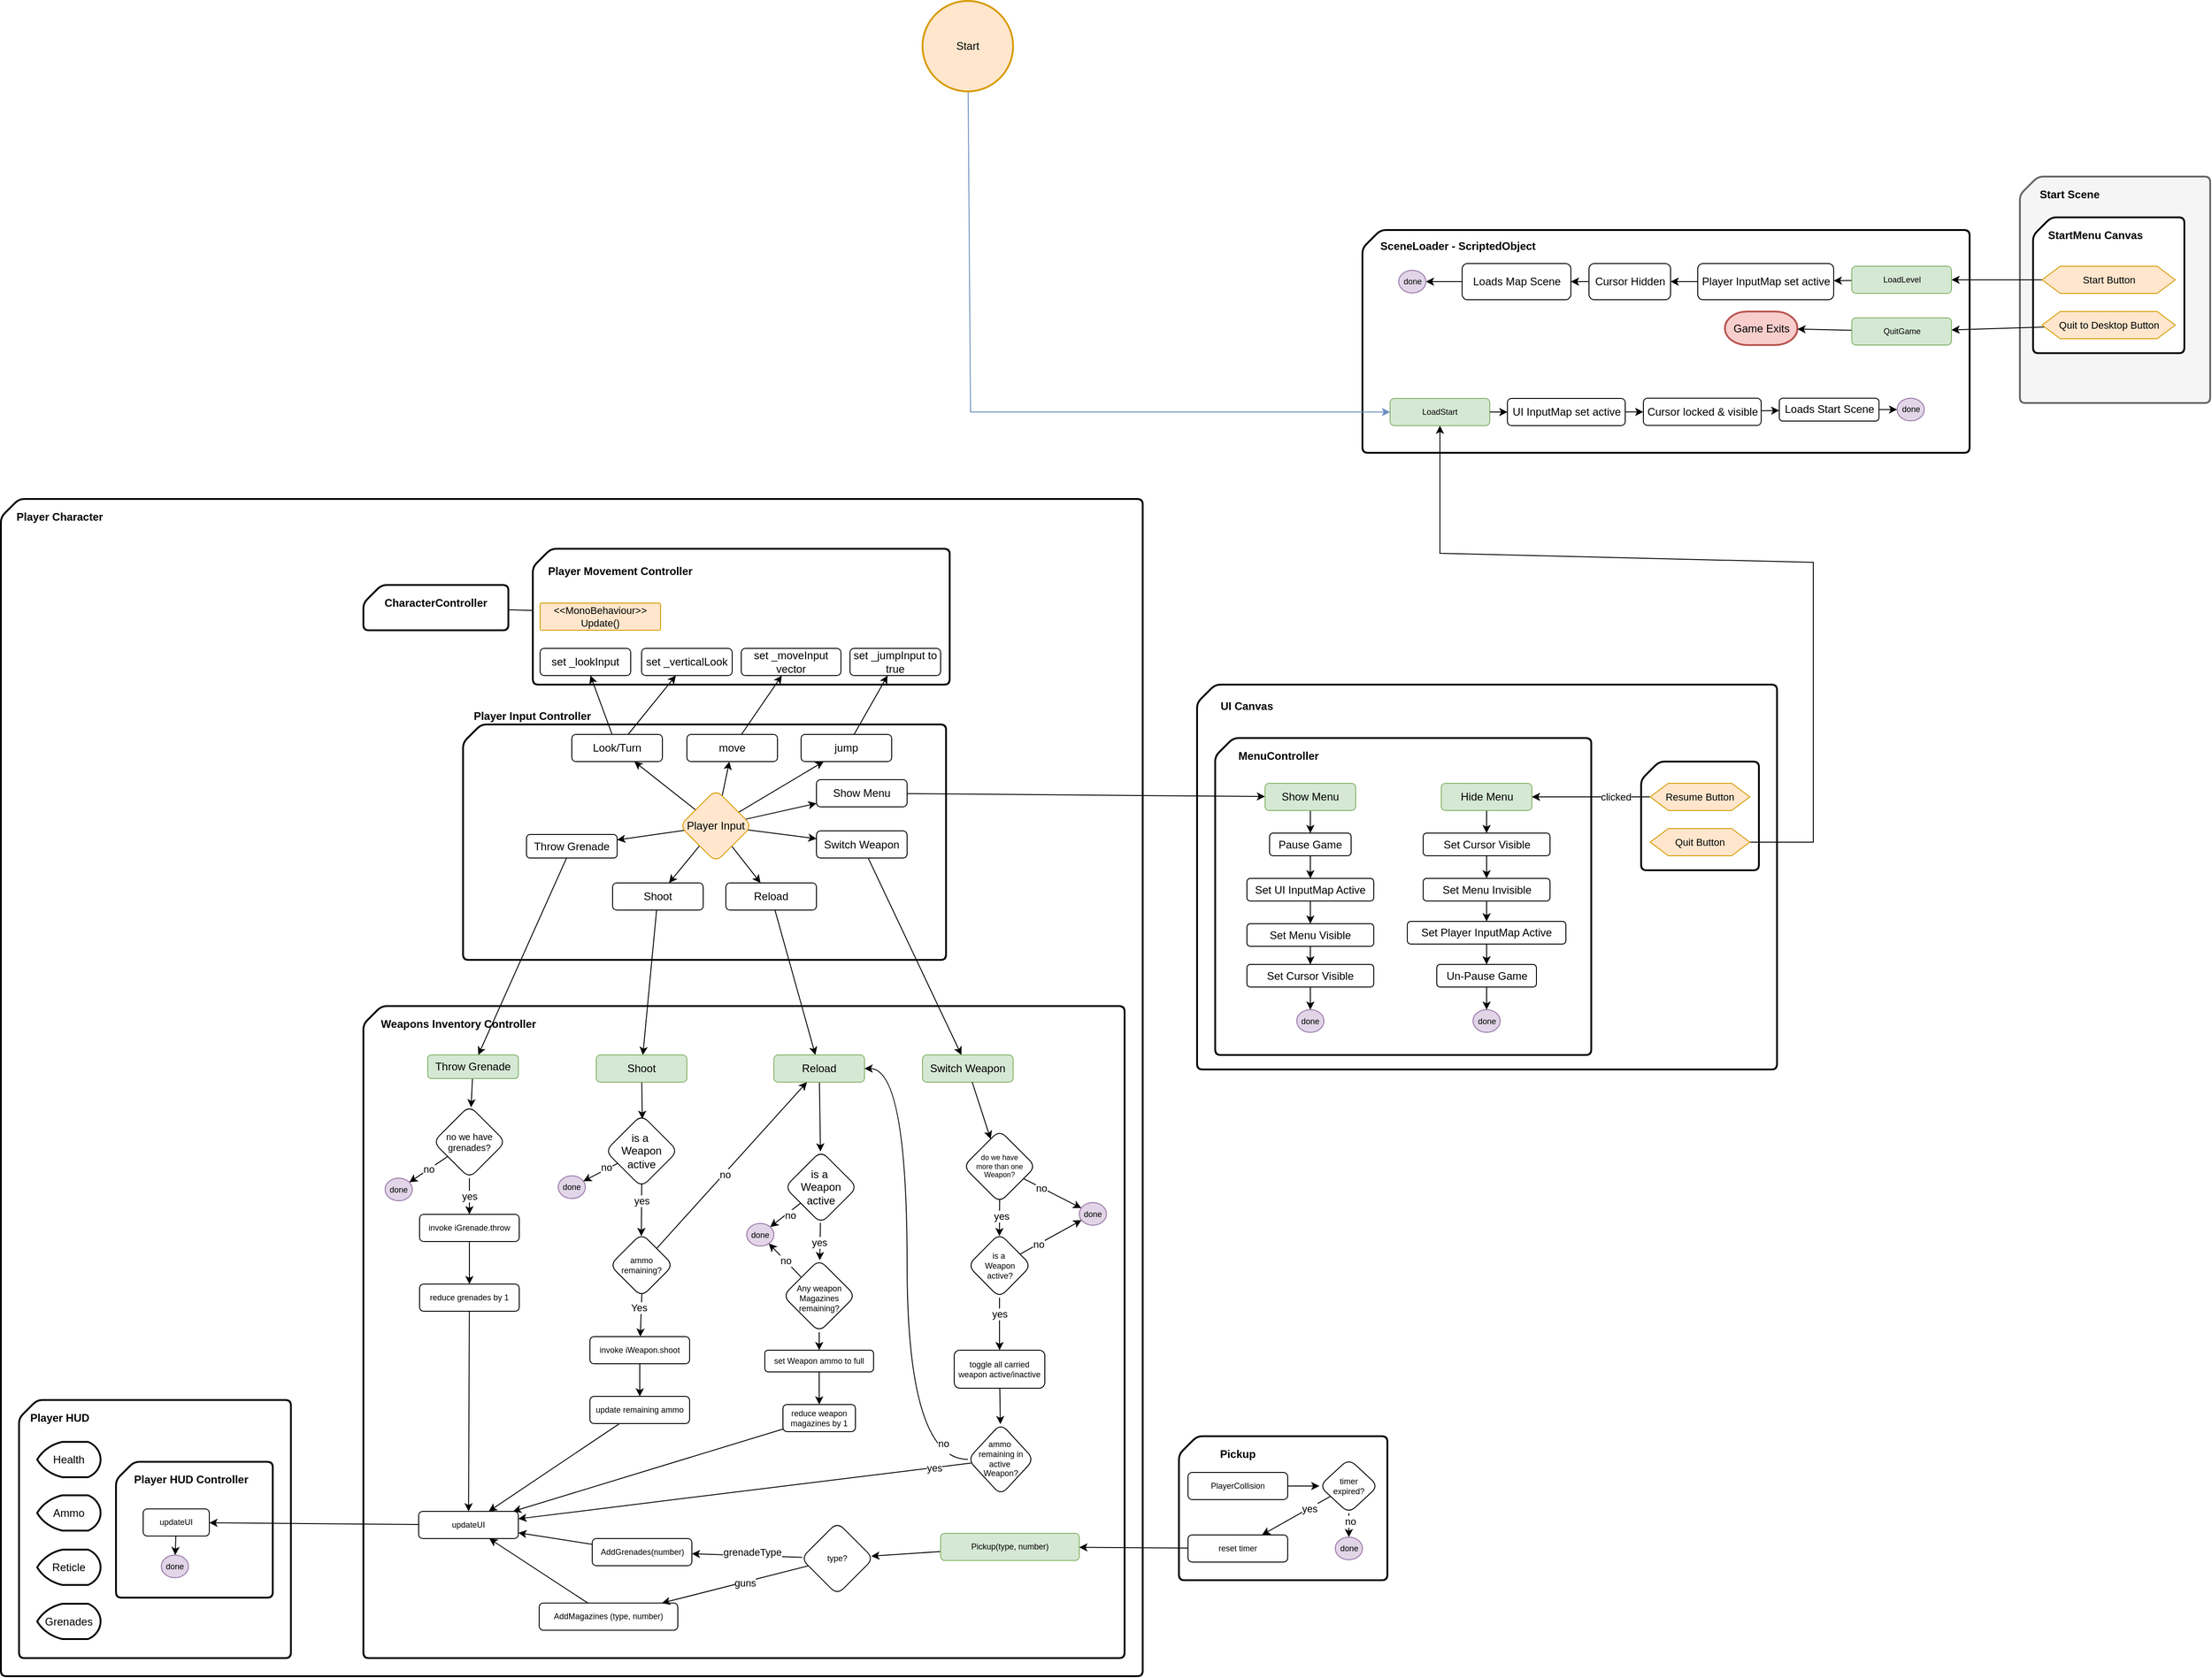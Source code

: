 <mxfile version="26.2.14">
  <diagram id="C5RBs43oDa-KdzZeNtuy" name="Page-1">
    <mxGraphModel dx="4113" dy="2757" grid="1" gridSize="10" guides="1" tooltips="1" connect="1" arrows="1" fold="1" page="1" pageScale="1" pageWidth="1654" pageHeight="1169" math="0" shadow="0">
      <root>
        <mxCell id="WIyWlLk6GJQsqaUBKTNV-0" />
        <mxCell id="WIyWlLk6GJQsqaUBKTNV-1" parent="WIyWlLk6GJQsqaUBKTNV-0" />
        <mxCell id="F7fUJA4CXwOD2tqX9iZF-349" value="" style="verticalLabelPosition=bottom;verticalAlign=top;html=1;shape=card;whiteSpace=wrap;size=20;arcSize=12;fontStyle=1;strokeWidth=2;rounded=1;shadow=0;fillColor=#f5f5f5;fontColor=#333333;strokeColor=#666666;" vertex="1" parent="WIyWlLk6GJQsqaUBKTNV-1">
          <mxGeometry x="2248" y="414" width="210" height="250" as="geometry" />
        </mxCell>
        <mxCell id="F7fUJA4CXwOD2tqX9iZF-65" value="" style="verticalLabelPosition=bottom;verticalAlign=top;html=1;shape=card;whiteSpace=wrap;size=20;arcSize=12;fontStyle=1;strokeWidth=2;rounded=1;shadow=0;" vertex="1" parent="WIyWlLk6GJQsqaUBKTNV-1">
          <mxGeometry x="20" y="770" width="1260" height="1300" as="geometry" />
        </mxCell>
        <mxCell id="F7fUJA4CXwOD2tqX9iZF-300" value="" style="verticalLabelPosition=bottom;verticalAlign=top;html=1;shape=card;whiteSpace=wrap;size=20;arcSize=12;fontStyle=1;strokeWidth=2;rounded=1;shadow=0;" vertex="1" parent="WIyWlLk6GJQsqaUBKTNV-1">
          <mxGeometry x="1522.5" y="473" width="670" height="246" as="geometry" />
        </mxCell>
        <mxCell id="F7fUJA4CXwOD2tqX9iZF-260" value="" style="verticalLabelPosition=bottom;verticalAlign=top;html=1;shape=card;whiteSpace=wrap;size=20;arcSize=12;fontStyle=1;strokeWidth=2;rounded=1;shadow=0;" vertex="1" parent="WIyWlLk6GJQsqaUBKTNV-1">
          <mxGeometry x="1340" y="975" width="640" height="425" as="geometry" />
        </mxCell>
        <mxCell id="F7fUJA4CXwOD2tqX9iZF-326" value="" style="verticalLabelPosition=bottom;verticalAlign=top;html=1;shape=card;whiteSpace=wrap;size=20;arcSize=12;fontStyle=1;strokeWidth=2;rounded=1;shadow=0;" vertex="1" parent="WIyWlLk6GJQsqaUBKTNV-1">
          <mxGeometry x="1830" y="1060" width="130" height="120" as="geometry" />
        </mxCell>
        <mxCell id="F7fUJA4CXwOD2tqX9iZF-347" style="edgeStyle=none;shape=connector;rounded=0;orthogonalLoop=1;jettySize=auto;html=1;strokeColor=default;align=center;verticalAlign=middle;fontFamily=Helvetica;fontSize=11;fontColor=default;labelBackgroundColor=default;endArrow=none;startFill=0;" edge="1" parent="WIyWlLk6GJQsqaUBKTNV-1" source="F7fUJA4CXwOD2tqX9iZF-269" target="F7fUJA4CXwOD2tqX9iZF-280">
          <mxGeometry relative="1" as="geometry" />
        </mxCell>
        <mxCell id="F7fUJA4CXwOD2tqX9iZF-269" value="" style="verticalLabelPosition=bottom;verticalAlign=top;html=1;shape=card;whiteSpace=wrap;size=20;arcSize=12;fontStyle=1;strokeWidth=2;rounded=1;shadow=0;" vertex="1" parent="WIyWlLk6GJQsqaUBKTNV-1">
          <mxGeometry x="607" y="825" width="460" height="150" as="geometry" />
        </mxCell>
        <mxCell id="F7fUJA4CXwOD2tqX9iZF-271" value="" style="verticalLabelPosition=bottom;verticalAlign=top;html=1;shape=card;whiteSpace=wrap;size=20;arcSize=12;fontStyle=1;strokeWidth=2;rounded=1;shadow=0;" vertex="1" parent="WIyWlLk6GJQsqaUBKTNV-1">
          <mxGeometry x="530" y="1019" width="533" height="260" as="geometry" />
        </mxCell>
        <mxCell id="F7fUJA4CXwOD2tqX9iZF-243" value="" style="verticalLabelPosition=bottom;verticalAlign=top;html=1;shape=card;whiteSpace=wrap;size=20;arcSize=12;fontStyle=1;strokeWidth=2;rounded=1;shadow=0;" vertex="1" parent="WIyWlLk6GJQsqaUBKTNV-1">
          <mxGeometry x="1360" y="1034" width="415" height="350" as="geometry" />
        </mxCell>
        <mxCell id="F7fUJA4CXwOD2tqX9iZF-198" value="" style="verticalLabelPosition=bottom;verticalAlign=top;html=1;shape=card;whiteSpace=wrap;size=20;arcSize=12;fontStyle=1;strokeWidth=2;rounded=1;shadow=0;" vertex="1" parent="WIyWlLk6GJQsqaUBKTNV-1">
          <mxGeometry x="420" y="1330" width="840" height="720" as="geometry" />
        </mxCell>
        <mxCell id="F7fUJA4CXwOD2tqX9iZF-58" value="" style="verticalLabelPosition=bottom;verticalAlign=top;html=1;shape=card;whiteSpace=wrap;size=20;arcSize=12;fontStyle=1;strokeWidth=2;rounded=1;shadow=0;" vertex="1" parent="WIyWlLk6GJQsqaUBKTNV-1">
          <mxGeometry x="40" y="1765" width="300" height="285" as="geometry" />
        </mxCell>
        <mxCell id="F7fUJA4CXwOD2tqX9iZF-330" style="shape=connector;rounded=0;orthogonalLoop=1;jettySize=auto;html=1;strokeColor=#6c8ebf;align=center;verticalAlign=middle;fontFamily=Helvetica;fontSize=11;fontColor=default;labelBackgroundColor=default;endArrow=classic;fillColor=#dae8fc;" edge="1" parent="WIyWlLk6GJQsqaUBKTNV-1" source="F7fUJA4CXwOD2tqX9iZF-0" target="F7fUJA4CXwOD2tqX9iZF-328">
          <mxGeometry relative="1" as="geometry">
            <Array as="points">
              <mxPoint x="1090" y="674" />
            </Array>
          </mxGeometry>
        </mxCell>
        <mxCell id="F7fUJA4CXwOD2tqX9iZF-0" value="Start" style="strokeWidth=2;html=1;shape=mxgraph.flowchart.start_2;whiteSpace=wrap;fillColor=#ffe6cc;strokeColor=#d79b00;" vertex="1" parent="WIyWlLk6GJQsqaUBKTNV-1">
          <mxGeometry x="1037" y="220" width="100" height="100" as="geometry" />
        </mxCell>
        <mxCell id="F7fUJA4CXwOD2tqX9iZF-9" value="Game Exits" style="strokeWidth=2;html=1;shape=mxgraph.flowchart.terminator;whiteSpace=wrap;fillColor=#f8cecc;strokeColor=#b85450;" vertex="1" parent="WIyWlLk6GJQsqaUBKTNV-1">
          <mxGeometry x="1922.5" y="563" width="80" height="37" as="geometry" />
        </mxCell>
        <mxCell id="F7fUJA4CXwOD2tqX9iZF-29" style="rounded=0;orthogonalLoop=1;jettySize=auto;html=1;" edge="1" parent="WIyWlLk6GJQsqaUBKTNV-1" target="F7fUJA4CXwOD2tqX9iZF-22">
          <mxGeometry relative="1" as="geometry">
            <mxPoint x="1287" y="100.0" as="sourcePoint" />
          </mxGeometry>
        </mxCell>
        <mxCell id="F7fUJA4CXwOD2tqX9iZF-27" style="rounded=0;orthogonalLoop=1;jettySize=auto;html=1;" edge="1" parent="WIyWlLk6GJQsqaUBKTNV-1" source="F7fUJA4CXwOD2tqX9iZF-31" target="F7fUJA4CXwOD2tqX9iZF-24">
          <mxGeometry relative="1" as="geometry" />
        </mxCell>
        <mxCell id="F7fUJA4CXwOD2tqX9iZF-344" style="edgeStyle=none;shape=connector;rounded=0;orthogonalLoop=1;jettySize=auto;html=1;strokeColor=default;align=center;verticalAlign=middle;fontFamily=Helvetica;fontSize=11;fontColor=default;labelBackgroundColor=default;endArrow=classic;" edge="1" parent="WIyWlLk6GJQsqaUBKTNV-1" source="F7fUJA4CXwOD2tqX9iZF-24" target="F7fUJA4CXwOD2tqX9iZF-343">
          <mxGeometry relative="1" as="geometry" />
        </mxCell>
        <mxCell id="F7fUJA4CXwOD2tqX9iZF-24" value="Loads Map Scene" style="rounded=1;whiteSpace=wrap;html=1;fontSize=12;glass=0;strokeWidth=1;shadow=0;" vertex="1" parent="WIyWlLk6GJQsqaUBKTNV-1">
          <mxGeometry x="1632.5" y="510" width="120" height="40" as="geometry" />
        </mxCell>
        <mxCell id="F7fUJA4CXwOD2tqX9iZF-30" style="edgeStyle=orthogonalEdgeStyle;rounded=0;orthogonalLoop=1;jettySize=auto;html=1;" edge="1" parent="WIyWlLk6GJQsqaUBKTNV-1" source="F7fUJA4CXwOD2tqX9iZF-26" target="F7fUJA4CXwOD2tqX9iZF-31">
          <mxGeometry relative="1" as="geometry">
            <mxPoint x="1319.5" y="473" as="targetPoint" />
          </mxGeometry>
        </mxCell>
        <mxCell id="F7fUJA4CXwOD2tqX9iZF-26" value="Player InputMap set active" style="rounded=1;whiteSpace=wrap;html=1;fontSize=12;glass=0;strokeWidth=1;shadow=0;" vertex="1" parent="WIyWlLk6GJQsqaUBKTNV-1">
          <mxGeometry x="1892.5" y="510" width="150" height="40" as="geometry" />
        </mxCell>
        <mxCell id="F7fUJA4CXwOD2tqX9iZF-31" value="Cursor Hidden" style="rounded=1;whiteSpace=wrap;html=1;fontSize=12;glass=0;strokeWidth=1;shadow=0;" vertex="1" parent="WIyWlLk6GJQsqaUBKTNV-1">
          <mxGeometry x="1772.5" y="510" width="90" height="40" as="geometry" />
        </mxCell>
        <mxCell id="F7fUJA4CXwOD2tqX9iZF-50" value="Player HUD" style="text;html=1;align=center;verticalAlign=middle;whiteSpace=wrap;rounded=0;fontStyle=1" vertex="1" parent="WIyWlLk6GJQsqaUBKTNV-1">
          <mxGeometry x="40" y="1765" width="90" height="40" as="geometry" />
        </mxCell>
        <mxCell id="F7fUJA4CXwOD2tqX9iZF-51" value="Health" style="strokeWidth=2;html=1;shape=mxgraph.flowchart.display;whiteSpace=wrap;" vertex="1" parent="WIyWlLk6GJQsqaUBKTNV-1">
          <mxGeometry x="60" y="1811.25" width="70" height="39" as="geometry" />
        </mxCell>
        <mxCell id="F7fUJA4CXwOD2tqX9iZF-52" value="Ammo" style="strokeWidth=2;html=1;shape=mxgraph.flowchart.display;whiteSpace=wrap;" vertex="1" parent="WIyWlLk6GJQsqaUBKTNV-1">
          <mxGeometry x="60" y="1870.25" width="70" height="39" as="geometry" />
        </mxCell>
        <mxCell id="F7fUJA4CXwOD2tqX9iZF-53" value="Reticle" style="strokeWidth=2;html=1;shape=mxgraph.flowchart.display;whiteSpace=wrap;" vertex="1" parent="WIyWlLk6GJQsqaUBKTNV-1">
          <mxGeometry x="60" y="1930.25" width="70" height="39" as="geometry" />
        </mxCell>
        <mxCell id="F7fUJA4CXwOD2tqX9iZF-55" value="Player Character" style="text;html=1;align=center;verticalAlign=middle;whiteSpace=wrap;rounded=0;fontStyle=1" vertex="1" parent="WIyWlLk6GJQsqaUBKTNV-1">
          <mxGeometry x="20" y="770" width="130" height="40" as="geometry" />
        </mxCell>
        <mxCell id="F7fUJA4CXwOD2tqX9iZF-81" value="" style="rounded=0;orthogonalLoop=1;jettySize=auto;html=1;" edge="1" parent="WIyWlLk6GJQsqaUBKTNV-1" source="F7fUJA4CXwOD2tqX9iZF-83" target="F7fUJA4CXwOD2tqX9iZF-84">
          <mxGeometry relative="1" as="geometry" />
        </mxCell>
        <mxCell id="F7fUJA4CXwOD2tqX9iZF-82" value="" style="rounded=0;orthogonalLoop=1;jettySize=auto;html=1;" edge="1" parent="WIyWlLk6GJQsqaUBKTNV-1" source="F7fUJA4CXwOD2tqX9iZF-83" target="F7fUJA4CXwOD2tqX9iZF-85">
          <mxGeometry relative="1" as="geometry" />
        </mxCell>
        <mxCell id="F7fUJA4CXwOD2tqX9iZF-88" style="rounded=0;orthogonalLoop=1;jettySize=auto;html=1;" edge="1" parent="WIyWlLk6GJQsqaUBKTNV-1" source="F7fUJA4CXwOD2tqX9iZF-215" target="F7fUJA4CXwOD2tqX9iZF-87">
          <mxGeometry relative="1" as="geometry" />
        </mxCell>
        <mxCell id="F7fUJA4CXwOD2tqX9iZF-93" value="" style="rounded=0;orthogonalLoop=1;jettySize=auto;html=1;" edge="1" parent="WIyWlLk6GJQsqaUBKTNV-1" source="F7fUJA4CXwOD2tqX9iZF-216" target="F7fUJA4CXwOD2tqX9iZF-91">
          <mxGeometry relative="1" as="geometry" />
        </mxCell>
        <mxCell id="F7fUJA4CXwOD2tqX9iZF-94" style="rounded=0;orthogonalLoop=1;jettySize=auto;html=1;" edge="1" parent="WIyWlLk6GJQsqaUBKTNV-1" source="F7fUJA4CXwOD2tqX9iZF-217" target="F7fUJA4CXwOD2tqX9iZF-95">
          <mxGeometry relative="1" as="geometry">
            <mxPoint x="920" y="1310" as="targetPoint" />
          </mxGeometry>
        </mxCell>
        <mxCell id="F7fUJA4CXwOD2tqX9iZF-96" style="rounded=0;orthogonalLoop=1;jettySize=auto;html=1;" edge="1" parent="WIyWlLk6GJQsqaUBKTNV-1" source="F7fUJA4CXwOD2tqX9iZF-218" target="F7fUJA4CXwOD2tqX9iZF-97">
          <mxGeometry relative="1" as="geometry">
            <mxPoint x="1000" y="1260" as="targetPoint" />
          </mxGeometry>
        </mxCell>
        <mxCell id="F7fUJA4CXwOD2tqX9iZF-99" value="" style="rounded=0;orthogonalLoop=1;jettySize=auto;html=1;" edge="1" parent="WIyWlLk6GJQsqaUBKTNV-1" source="F7fUJA4CXwOD2tqX9iZF-83" target="F7fUJA4CXwOD2tqX9iZF-98">
          <mxGeometry relative="1" as="geometry" />
        </mxCell>
        <mxCell id="F7fUJA4CXwOD2tqX9iZF-101" value="" style="rounded=0;orthogonalLoop=1;jettySize=auto;html=1;" edge="1" parent="WIyWlLk6GJQsqaUBKTNV-1" source="F7fUJA4CXwOD2tqX9iZF-83" target="F7fUJA4CXwOD2tqX9iZF-100">
          <mxGeometry relative="1" as="geometry" />
        </mxCell>
        <mxCell id="F7fUJA4CXwOD2tqX9iZF-219" style="edgeStyle=none;shape=connector;rounded=0;orthogonalLoop=1;jettySize=auto;html=1;strokeColor=default;align=center;verticalAlign=middle;fontFamily=Helvetica;fontSize=11;fontColor=default;labelBackgroundColor=default;endArrow=classic;" edge="1" parent="WIyWlLk6GJQsqaUBKTNV-1" source="F7fUJA4CXwOD2tqX9iZF-83" target="F7fUJA4CXwOD2tqX9iZF-218">
          <mxGeometry relative="1" as="geometry" />
        </mxCell>
        <mxCell id="F7fUJA4CXwOD2tqX9iZF-220" style="edgeStyle=none;shape=connector;rounded=0;orthogonalLoop=1;jettySize=auto;html=1;strokeColor=default;align=center;verticalAlign=middle;fontFamily=Helvetica;fontSize=11;fontColor=default;labelBackgroundColor=default;endArrow=classic;" edge="1" parent="WIyWlLk6GJQsqaUBKTNV-1" source="F7fUJA4CXwOD2tqX9iZF-83" target="F7fUJA4CXwOD2tqX9iZF-217">
          <mxGeometry relative="1" as="geometry" />
        </mxCell>
        <mxCell id="F7fUJA4CXwOD2tqX9iZF-221" style="edgeStyle=none;shape=connector;rounded=0;orthogonalLoop=1;jettySize=auto;html=1;strokeColor=default;align=center;verticalAlign=middle;fontFamily=Helvetica;fontSize=11;fontColor=default;labelBackgroundColor=default;endArrow=classic;" edge="1" parent="WIyWlLk6GJQsqaUBKTNV-1" source="F7fUJA4CXwOD2tqX9iZF-83" target="F7fUJA4CXwOD2tqX9iZF-216">
          <mxGeometry relative="1" as="geometry" />
        </mxCell>
        <mxCell id="F7fUJA4CXwOD2tqX9iZF-222" style="edgeStyle=none;shape=connector;rounded=0;orthogonalLoop=1;jettySize=auto;html=1;strokeColor=default;align=center;verticalAlign=middle;fontFamily=Helvetica;fontSize=11;fontColor=default;labelBackgroundColor=default;endArrow=classic;" edge="1" parent="WIyWlLk6GJQsqaUBKTNV-1" source="F7fUJA4CXwOD2tqX9iZF-83" target="F7fUJA4CXwOD2tqX9iZF-215">
          <mxGeometry relative="1" as="geometry" />
        </mxCell>
        <mxCell id="F7fUJA4CXwOD2tqX9iZF-83" value="Player Input" style="rhombus;whiteSpace=wrap;html=1;rounded=1;glass=0;strokeWidth=1;shadow=0;fillColor=#ffe6cc;strokeColor=#d79b00;" vertex="1" parent="WIyWlLk6GJQsqaUBKTNV-1">
          <mxGeometry x="769" y="1091" width="80" height="80" as="geometry" />
        </mxCell>
        <mxCell id="F7fUJA4CXwOD2tqX9iZF-157" value="" style="shape=connector;rounded=0;orthogonalLoop=1;jettySize=auto;html=1;strokeColor=default;align=center;verticalAlign=middle;fontFamily=Helvetica;fontSize=11;fontColor=default;labelBackgroundColor=default;endArrow=classic;" edge="1" parent="WIyWlLk6GJQsqaUBKTNV-1" source="F7fUJA4CXwOD2tqX9iZF-84" target="F7fUJA4CXwOD2tqX9iZF-156">
          <mxGeometry relative="1" as="geometry" />
        </mxCell>
        <mxCell id="F7fUJA4CXwOD2tqX9iZF-84" value="move" style="whiteSpace=wrap;html=1;rounded=1;glass=0;strokeWidth=1;shadow=0;" vertex="1" parent="WIyWlLk6GJQsqaUBKTNV-1">
          <mxGeometry x="777" y="1030" width="100" height="30" as="geometry" />
        </mxCell>
        <mxCell id="F7fUJA4CXwOD2tqX9iZF-160" value="" style="edgeStyle=none;shape=connector;rounded=0;orthogonalLoop=1;jettySize=auto;html=1;strokeColor=default;align=center;verticalAlign=middle;fontFamily=Helvetica;fontSize=11;fontColor=default;labelBackgroundColor=default;endArrow=classic;" edge="1" parent="WIyWlLk6GJQsqaUBKTNV-1" source="F7fUJA4CXwOD2tqX9iZF-85" target="F7fUJA4CXwOD2tqX9iZF-159">
          <mxGeometry relative="1" as="geometry" />
        </mxCell>
        <mxCell id="F7fUJA4CXwOD2tqX9iZF-85" value="jump" style="whiteSpace=wrap;html=1;rounded=1;glass=0;strokeWidth=1;shadow=0;" vertex="1" parent="WIyWlLk6GJQsqaUBKTNV-1">
          <mxGeometry x="903" y="1030" width="100" height="30" as="geometry" />
        </mxCell>
        <mxCell id="F7fUJA4CXwOD2tqX9iZF-87" value="Switch Weapon" style="whiteSpace=wrap;html=1;rounded=1;glass=0;strokeWidth=1;shadow=0;fillColor=#d5e8d4;strokeColor=#82b366;" vertex="1" parent="WIyWlLk6GJQsqaUBKTNV-1">
          <mxGeometry x="1037" y="1384" width="100" height="30" as="geometry" />
        </mxCell>
        <mxCell id="F7fUJA4CXwOD2tqX9iZF-146" value="" style="edgeStyle=none;shape=connector;rounded=0;orthogonalLoop=1;jettySize=auto;html=1;strokeColor=default;align=center;verticalAlign=middle;fontFamily=Helvetica;fontSize=11;fontColor=default;labelBackgroundColor=default;endArrow=classic;" edge="1" parent="WIyWlLk6GJQsqaUBKTNV-1" source="F7fUJA4CXwOD2tqX9iZF-91" target="F7fUJA4CXwOD2tqX9iZF-147">
          <mxGeometry relative="1" as="geometry" />
        </mxCell>
        <mxCell id="F7fUJA4CXwOD2tqX9iZF-91" value="Reload" style="whiteSpace=wrap;html=1;rounded=1;glass=0;strokeWidth=1;shadow=0;fillColor=#d5e8d4;strokeColor=#82b366;" vertex="1" parent="WIyWlLk6GJQsqaUBKTNV-1">
          <mxGeometry x="873" y="1384" width="100" height="30" as="geometry" />
        </mxCell>
        <mxCell id="F7fUJA4CXwOD2tqX9iZF-131" value="" style="edgeStyle=none;shape=connector;rounded=0;orthogonalLoop=1;jettySize=auto;html=1;strokeColor=default;align=center;verticalAlign=middle;fontFamily=Helvetica;fontSize=11;fontColor=default;labelBackgroundColor=default;endArrow=classic;entryX=0.51;entryY=0.057;entryDx=0;entryDy=0;entryPerimeter=0;" edge="1" parent="WIyWlLk6GJQsqaUBKTNV-1" source="F7fUJA4CXwOD2tqX9iZF-95" target="F7fUJA4CXwOD2tqX9iZF-132">
          <mxGeometry relative="1" as="geometry" />
        </mxCell>
        <mxCell id="F7fUJA4CXwOD2tqX9iZF-95" value="Shoot" style="whiteSpace=wrap;html=1;rounded=1;glass=0;strokeWidth=1;shadow=0;fillColor=#d5e8d4;strokeColor=#82b366;" vertex="1" parent="WIyWlLk6GJQsqaUBKTNV-1">
          <mxGeometry x="677" y="1384" width="100" height="30" as="geometry" />
        </mxCell>
        <mxCell id="F7fUJA4CXwOD2tqX9iZF-208" style="edgeStyle=none;shape=connector;rounded=0;orthogonalLoop=1;jettySize=auto;html=1;strokeColor=default;align=center;verticalAlign=middle;fontFamily=Helvetica;fontSize=11;fontColor=default;labelBackgroundColor=default;endArrow=classic;" edge="1" parent="WIyWlLk6GJQsqaUBKTNV-1" source="F7fUJA4CXwOD2tqX9iZF-97" target="F7fUJA4CXwOD2tqX9iZF-205">
          <mxGeometry relative="1" as="geometry" />
        </mxCell>
        <mxCell id="F7fUJA4CXwOD2tqX9iZF-97" value="Throw Grenade" style="whiteSpace=wrap;html=1;rounded=1;glass=0;strokeWidth=1;shadow=0;fillColor=#d5e8d4;strokeColor=#82b366;" vertex="1" parent="WIyWlLk6GJQsqaUBKTNV-1">
          <mxGeometry x="491" y="1384" width="100" height="26" as="geometry" />
        </mxCell>
        <mxCell id="F7fUJA4CXwOD2tqX9iZF-163" value="" style="shape=connector;rounded=0;orthogonalLoop=1;jettySize=auto;html=1;strokeColor=default;align=center;verticalAlign=middle;fontFamily=Helvetica;fontSize=11;fontColor=default;labelBackgroundColor=default;endArrow=classic;" edge="1" parent="WIyWlLk6GJQsqaUBKTNV-1" source="F7fUJA4CXwOD2tqX9iZF-98" target="F7fUJA4CXwOD2tqX9iZF-162">
          <mxGeometry relative="1" as="geometry" />
        </mxCell>
        <mxCell id="F7fUJA4CXwOD2tqX9iZF-98" value="Look/Turn" style="whiteSpace=wrap;html=1;rounded=1;glass=0;strokeWidth=1;shadow=0;" vertex="1" parent="WIyWlLk6GJQsqaUBKTNV-1">
          <mxGeometry x="650" y="1030" width="100" height="30" as="geometry" />
        </mxCell>
        <mxCell id="F7fUJA4CXwOD2tqX9iZF-106" value="" style="edgeStyle=none;shape=connector;rounded=0;orthogonalLoop=1;jettySize=auto;html=1;strokeColor=default;align=center;verticalAlign=middle;fontFamily=Helvetica;fontSize=11;fontColor=default;labelBackgroundColor=default;endArrow=classic;" edge="1" parent="WIyWlLk6GJQsqaUBKTNV-1" source="F7fUJA4CXwOD2tqX9iZF-250" target="F7fUJA4CXwOD2tqX9iZF-105">
          <mxGeometry relative="1" as="geometry" />
        </mxCell>
        <mxCell id="F7fUJA4CXwOD2tqX9iZF-259" style="edgeStyle=none;shape=connector;rounded=0;orthogonalLoop=1;jettySize=auto;html=1;strokeColor=default;align=center;verticalAlign=middle;fontFamily=Helvetica;fontSize=11;fontColor=default;labelBackgroundColor=default;endArrow=classic;" edge="1" parent="WIyWlLk6GJQsqaUBKTNV-1" source="F7fUJA4CXwOD2tqX9iZF-100" target="F7fUJA4CXwOD2tqX9iZF-250">
          <mxGeometry relative="1" as="geometry">
            <mxPoint x="1190" y="1080" as="targetPoint" />
          </mxGeometry>
        </mxCell>
        <mxCell id="F7fUJA4CXwOD2tqX9iZF-100" value="Show Menu" style="whiteSpace=wrap;html=1;rounded=1;glass=0;strokeWidth=1;shadow=0;" vertex="1" parent="WIyWlLk6GJQsqaUBKTNV-1">
          <mxGeometry x="920" y="1080" width="100" height="30" as="geometry" />
        </mxCell>
        <mxCell id="F7fUJA4CXwOD2tqX9iZF-108" value="" style="edgeStyle=none;shape=connector;rounded=0;orthogonalLoop=1;jettySize=auto;html=1;strokeColor=default;align=center;verticalAlign=middle;fontFamily=Helvetica;fontSize=11;fontColor=default;labelBackgroundColor=default;endArrow=classic;" edge="1" parent="WIyWlLk6GJQsqaUBKTNV-1" source="F7fUJA4CXwOD2tqX9iZF-105" target="F7fUJA4CXwOD2tqX9iZF-107">
          <mxGeometry relative="1" as="geometry" />
        </mxCell>
        <mxCell id="F7fUJA4CXwOD2tqX9iZF-105" value="Pause Game" style="whiteSpace=wrap;html=1;rounded=1;glass=0;strokeWidth=1;shadow=0;" vertex="1" parent="WIyWlLk6GJQsqaUBKTNV-1">
          <mxGeometry x="1420" y="1139" width="90" height="25" as="geometry" />
        </mxCell>
        <mxCell id="F7fUJA4CXwOD2tqX9iZF-107" value="Set UI InputMap Active" style="whiteSpace=wrap;html=1;rounded=1;glass=0;strokeWidth=1;shadow=0;" vertex="1" parent="WIyWlLk6GJQsqaUBKTNV-1">
          <mxGeometry x="1395" y="1189" width="140" height="25" as="geometry" />
        </mxCell>
        <mxCell id="F7fUJA4CXwOD2tqX9iZF-112" value="" style="edgeStyle=none;shape=connector;rounded=0;orthogonalLoop=1;jettySize=auto;html=1;strokeColor=default;align=center;verticalAlign=middle;fontFamily=Helvetica;fontSize=11;fontColor=default;labelBackgroundColor=default;endArrow=classic;" edge="1" parent="WIyWlLk6GJQsqaUBKTNV-1" source="F7fUJA4CXwOD2tqX9iZF-109" target="F7fUJA4CXwOD2tqX9iZF-111">
          <mxGeometry relative="1" as="geometry" />
        </mxCell>
        <mxCell id="F7fUJA4CXwOD2tqX9iZF-109" value="Set Menu Visible" style="whiteSpace=wrap;html=1;rounded=1;glass=0;strokeWidth=1;shadow=0;" vertex="1" parent="WIyWlLk6GJQsqaUBKTNV-1">
          <mxGeometry x="1395" y="1239" width="140" height="25" as="geometry" />
        </mxCell>
        <mxCell id="F7fUJA4CXwOD2tqX9iZF-255" style="edgeStyle=none;shape=connector;rounded=0;orthogonalLoop=1;jettySize=auto;html=1;strokeColor=default;align=center;verticalAlign=middle;fontFamily=Helvetica;fontSize=11;fontColor=default;labelBackgroundColor=default;endArrow=classic;" edge="1" parent="WIyWlLk6GJQsqaUBKTNV-1" source="F7fUJA4CXwOD2tqX9iZF-111" target="F7fUJA4CXwOD2tqX9iZF-254">
          <mxGeometry relative="1" as="geometry" />
        </mxCell>
        <mxCell id="F7fUJA4CXwOD2tqX9iZF-111" value="Set Cursor Visible" style="whiteSpace=wrap;html=1;rounded=1;glass=0;strokeWidth=1;shadow=0;" vertex="1" parent="WIyWlLk6GJQsqaUBKTNV-1">
          <mxGeometry x="1395" y="1284" width="140" height="25" as="geometry" />
        </mxCell>
        <mxCell id="F7fUJA4CXwOD2tqX9iZF-197" style="edgeStyle=none;shape=connector;rounded=0;orthogonalLoop=1;jettySize=auto;html=1;strokeColor=default;align=center;verticalAlign=middle;fontFamily=Helvetica;fontSize=11;fontColor=default;labelBackgroundColor=default;endArrow=classic;" edge="1" parent="WIyWlLk6GJQsqaUBKTNV-1" source="F7fUJA4CXwOD2tqX9iZF-120" target="F7fUJA4CXwOD2tqX9iZF-196">
          <mxGeometry relative="1" as="geometry" />
        </mxCell>
        <mxCell id="F7fUJA4CXwOD2tqX9iZF-120" value="Un-Pause Game" style="whiteSpace=wrap;html=1;rounded=1;glass=0;strokeWidth=1;shadow=0;" vertex="1" parent="WIyWlLk6GJQsqaUBKTNV-1">
          <mxGeometry x="1604.5" y="1284" width="110" height="25" as="geometry" />
        </mxCell>
        <mxCell id="F7fUJA4CXwOD2tqX9iZF-126" style="edgeStyle=none;shape=connector;rounded=0;orthogonalLoop=1;jettySize=auto;html=1;strokeColor=default;align=center;verticalAlign=middle;fontFamily=Helvetica;fontSize=11;fontColor=default;labelBackgroundColor=default;endArrow=classic;" edge="1" parent="WIyWlLk6GJQsqaUBKTNV-1" source="F7fUJA4CXwOD2tqX9iZF-121" target="F7fUJA4CXwOD2tqX9iZF-120">
          <mxGeometry relative="1" as="geometry" />
        </mxCell>
        <mxCell id="F7fUJA4CXwOD2tqX9iZF-121" value="Set Player InputMap Active" style="whiteSpace=wrap;html=1;rounded=1;glass=0;strokeWidth=1;shadow=0;" vertex="1" parent="WIyWlLk6GJQsqaUBKTNV-1">
          <mxGeometry x="1572" y="1236.5" width="175" height="25" as="geometry" />
        </mxCell>
        <mxCell id="F7fUJA4CXwOD2tqX9iZF-122" value="Set Menu Invisible" style="whiteSpace=wrap;html=1;rounded=1;glass=0;strokeWidth=1;shadow=0;" vertex="1" parent="WIyWlLk6GJQsqaUBKTNV-1">
          <mxGeometry x="1589.5" y="1189" width="140" height="25" as="geometry" />
        </mxCell>
        <mxCell id="F7fUJA4CXwOD2tqX9iZF-124" style="edgeStyle=none;shape=connector;rounded=0;orthogonalLoop=1;jettySize=auto;html=1;entryX=0.5;entryY=0;entryDx=0;entryDy=0;strokeColor=default;align=center;verticalAlign=middle;fontFamily=Helvetica;fontSize=11;fontColor=default;labelBackgroundColor=default;endArrow=classic;" edge="1" parent="WIyWlLk6GJQsqaUBKTNV-1" source="F7fUJA4CXwOD2tqX9iZF-123" target="F7fUJA4CXwOD2tqX9iZF-122">
          <mxGeometry relative="1" as="geometry" />
        </mxCell>
        <mxCell id="F7fUJA4CXwOD2tqX9iZF-123" value="Set Cursor Visible" style="whiteSpace=wrap;html=1;rounded=1;glass=0;strokeWidth=1;shadow=0;" vertex="1" parent="WIyWlLk6GJQsqaUBKTNV-1">
          <mxGeometry x="1589.5" y="1139" width="140" height="25" as="geometry" />
        </mxCell>
        <mxCell id="F7fUJA4CXwOD2tqX9iZF-125" style="edgeStyle=none;shape=connector;rounded=0;orthogonalLoop=1;jettySize=auto;html=1;strokeColor=default;align=center;verticalAlign=middle;fontFamily=Helvetica;fontSize=11;fontColor=default;labelBackgroundColor=default;endArrow=classic;" edge="1" parent="WIyWlLk6GJQsqaUBKTNV-1" source="F7fUJA4CXwOD2tqX9iZF-122" target="F7fUJA4CXwOD2tqX9iZF-121">
          <mxGeometry relative="1" as="geometry" />
        </mxCell>
        <mxCell id="F7fUJA4CXwOD2tqX9iZF-133" value="" style="edgeStyle=none;shape=connector;rounded=0;orthogonalLoop=1;jettySize=auto;html=1;strokeColor=default;align=center;verticalAlign=middle;fontFamily=Helvetica;fontSize=11;fontColor=default;labelBackgroundColor=default;endArrow=classic;exitX=0.505;exitY=0.934;exitDx=0;exitDy=0;exitPerimeter=0;" edge="1" parent="WIyWlLk6GJQsqaUBKTNV-1" source="F7fUJA4CXwOD2tqX9iZF-136" target="F7fUJA4CXwOD2tqX9iZF-130">
          <mxGeometry relative="1" as="geometry" />
        </mxCell>
        <mxCell id="F7fUJA4CXwOD2tqX9iZF-134" value="Yes" style="edgeLabel;html=1;align=center;verticalAlign=middle;resizable=0;points=[];fontFamily=Helvetica;fontSize=11;fontColor=default;labelBackgroundColor=default;" vertex="1" connectable="0" parent="F7fUJA4CXwOD2tqX9iZF-133">
          <mxGeometry x="-0.34" y="-3" relative="1" as="geometry">
            <mxPoint as="offset" />
          </mxGeometry>
        </mxCell>
        <mxCell id="F7fUJA4CXwOD2tqX9iZF-186" style="shape=connector;rounded=0;orthogonalLoop=1;jettySize=auto;html=1;strokeColor=default;align=center;verticalAlign=middle;fontFamily=Helvetica;fontSize=11;fontColor=default;labelBackgroundColor=default;endArrow=classic;" edge="1" parent="WIyWlLk6GJQsqaUBKTNV-1" source="F7fUJA4CXwOD2tqX9iZF-203" target="F7fUJA4CXwOD2tqX9iZF-238">
          <mxGeometry relative="1" as="geometry" />
        </mxCell>
        <mxCell id="F7fUJA4CXwOD2tqX9iZF-204" value="" style="edgeStyle=none;shape=connector;rounded=0;orthogonalLoop=1;jettySize=auto;html=1;strokeColor=default;align=center;verticalAlign=middle;fontFamily=Helvetica;fontSize=11;fontColor=default;labelBackgroundColor=default;endArrow=classic;" edge="1" parent="WIyWlLk6GJQsqaUBKTNV-1" source="F7fUJA4CXwOD2tqX9iZF-130" target="F7fUJA4CXwOD2tqX9iZF-203">
          <mxGeometry relative="1" as="geometry" />
        </mxCell>
        <mxCell id="F7fUJA4CXwOD2tqX9iZF-130" value="invoke iWeapon.shoot" style="whiteSpace=wrap;html=1;rounded=1;glass=0;strokeWidth=1;shadow=0;fontSize=9;" vertex="1" parent="WIyWlLk6GJQsqaUBKTNV-1">
          <mxGeometry x="670" y="1695.06" width="110" height="30" as="geometry" />
        </mxCell>
        <mxCell id="F7fUJA4CXwOD2tqX9iZF-137" value="" style="edgeStyle=none;shape=connector;rounded=0;orthogonalLoop=1;jettySize=auto;html=1;strokeColor=default;align=center;verticalAlign=middle;fontFamily=Helvetica;fontSize=11;fontColor=default;labelBackgroundColor=default;endArrow=classic;exitX=0.502;exitY=0.95;exitDx=0;exitDy=0;exitPerimeter=0;entryX=0.496;entryY=0.042;entryDx=0;entryDy=0;entryPerimeter=0;" edge="1" parent="WIyWlLk6GJQsqaUBKTNV-1" source="F7fUJA4CXwOD2tqX9iZF-132" target="F7fUJA4CXwOD2tqX9iZF-136">
          <mxGeometry relative="1" as="geometry" />
        </mxCell>
        <mxCell id="F7fUJA4CXwOD2tqX9iZF-142" value="yes" style="edgeLabel;html=1;align=center;verticalAlign=middle;resizable=0;points=[];fontFamily=Helvetica;fontSize=11;fontColor=default;labelBackgroundColor=default;" vertex="1" connectable="0" parent="F7fUJA4CXwOD2tqX9iZF-137">
          <mxGeometry x="-0.348" relative="1" as="geometry">
            <mxPoint as="offset" />
          </mxGeometry>
        </mxCell>
        <mxCell id="F7fUJA4CXwOD2tqX9iZF-132" value="&lt;div&gt;is a&amp;nbsp;&lt;/div&gt;&lt;div&gt;Weapon active&lt;/div&gt;" style="rhombus;whiteSpace=wrap;html=1;rounded=1;glass=0;strokeWidth=1;shadow=0;spacingTop=0;" vertex="1" parent="WIyWlLk6GJQsqaUBKTNV-1">
          <mxGeometry x="687" y="1450" width="80" height="80" as="geometry" />
        </mxCell>
        <mxCell id="F7fUJA4CXwOD2tqX9iZF-139" value="" style="shape=connector;rounded=0;orthogonalLoop=1;jettySize=auto;html=1;strokeColor=default;align=center;verticalAlign=middle;fontFamily=Helvetica;fontSize=11;fontColor=default;labelBackgroundColor=default;endArrow=classic;" edge="1" parent="WIyWlLk6GJQsqaUBKTNV-1" source="F7fUJA4CXwOD2tqX9iZF-136" target="F7fUJA4CXwOD2tqX9iZF-91">
          <mxGeometry relative="1" as="geometry">
            <mxPoint x="607" y="1724" as="sourcePoint" />
            <mxPoint x="457" y="1764" as="targetPoint" />
          </mxGeometry>
        </mxCell>
        <mxCell id="F7fUJA4CXwOD2tqX9iZF-140" value="no" style="edgeLabel;html=1;align=center;verticalAlign=middle;resizable=0;points=[];fontFamily=Helvetica;fontSize=11;fontColor=default;labelBackgroundColor=default;" vertex="1" connectable="0" parent="F7fUJA4CXwOD2tqX9iZF-139">
          <mxGeometry x="-0.103" y="-1" relative="1" as="geometry">
            <mxPoint as="offset" />
          </mxGeometry>
        </mxCell>
        <mxCell id="F7fUJA4CXwOD2tqX9iZF-136" value="ammo remaining?" style="rhombus;whiteSpace=wrap;html=1;rounded=1;glass=0;strokeWidth=1;shadow=0;spacingTop=0;fontSize=9;" vertex="1" parent="WIyWlLk6GJQsqaUBKTNV-1">
          <mxGeometry x="692" y="1581.06" width="70" height="70" as="geometry" />
        </mxCell>
        <mxCell id="F7fUJA4CXwOD2tqX9iZF-152" value="" style="edgeStyle=none;shape=connector;rounded=0;orthogonalLoop=1;jettySize=auto;html=1;strokeColor=default;align=center;verticalAlign=middle;fontFamily=Helvetica;fontSize=11;fontColor=default;labelBackgroundColor=default;endArrow=classic;" edge="1" parent="WIyWlLk6GJQsqaUBKTNV-1" source="F7fUJA4CXwOD2tqX9iZF-145" target="F7fUJA4CXwOD2tqX9iZF-151">
          <mxGeometry relative="1" as="geometry" />
        </mxCell>
        <mxCell id="F7fUJA4CXwOD2tqX9iZF-247" value="no" style="edgeStyle=none;shape=connector;rounded=0;orthogonalLoop=1;jettySize=auto;html=1;strokeColor=default;align=center;verticalAlign=middle;fontFamily=Helvetica;fontSize=11;fontColor=default;labelBackgroundColor=default;endArrow=classic;" edge="1" parent="WIyWlLk6GJQsqaUBKTNV-1" source="F7fUJA4CXwOD2tqX9iZF-145" target="F7fUJA4CXwOD2tqX9iZF-181">
          <mxGeometry x="-0.012" relative="1" as="geometry">
            <mxPoint as="offset" />
          </mxGeometry>
        </mxCell>
        <mxCell id="F7fUJA4CXwOD2tqX9iZF-145" value="Any weapon Magazines remaining?" style="rhombus;whiteSpace=wrap;html=1;rounded=1;glass=0;strokeWidth=1;shadow=0;fontSize=9;spacingTop=6;" vertex="1" parent="WIyWlLk6GJQsqaUBKTNV-1">
          <mxGeometry x="883" y="1609.94" width="80" height="80" as="geometry" />
        </mxCell>
        <mxCell id="F7fUJA4CXwOD2tqX9iZF-200" style="shape=connector;rounded=0;orthogonalLoop=1;jettySize=auto;html=1;strokeColor=default;align=center;verticalAlign=middle;fontFamily=Helvetica;fontSize=11;fontColor=default;labelBackgroundColor=default;endArrow=classic;" edge="1" parent="WIyWlLk6GJQsqaUBKTNV-1" source="F7fUJA4CXwOD2tqX9iZF-147" target="F7fUJA4CXwOD2tqX9iZF-181">
          <mxGeometry relative="1" as="geometry" />
        </mxCell>
        <mxCell id="F7fUJA4CXwOD2tqX9iZF-201" value="no" style="edgeLabel;html=1;align=center;verticalAlign=middle;resizable=0;points=[];fontFamily=Helvetica;fontSize=11;fontColor=default;labelBackgroundColor=default;" vertex="1" connectable="0" parent="F7fUJA4CXwOD2tqX9iZF-200">
          <mxGeometry x="-0.565" y="2" relative="1" as="geometry">
            <mxPoint x="21" y="-13" as="offset" />
          </mxGeometry>
        </mxCell>
        <mxCell id="F7fUJA4CXwOD2tqX9iZF-246" value="no" style="edgeLabel;html=1;align=center;verticalAlign=middle;resizable=0;points=[];fontFamily=Helvetica;fontSize=11;fontColor=default;labelBackgroundColor=default;" vertex="1" connectable="0" parent="F7fUJA4CXwOD2tqX9iZF-200">
          <mxGeometry x="-0.215" y="3" relative="1" as="geometry">
            <mxPoint as="offset" />
          </mxGeometry>
        </mxCell>
        <mxCell id="F7fUJA4CXwOD2tqX9iZF-147" value="&lt;div&gt;is a&amp;nbsp;&lt;/div&gt;&lt;div&gt;Weapon active&lt;/div&gt;" style="rhombus;whiteSpace=wrap;html=1;rounded=1;glass=0;strokeWidth=1;shadow=0;spacingTop=0;" vertex="1" parent="WIyWlLk6GJQsqaUBKTNV-1">
          <mxGeometry x="885" y="1490" width="80" height="80" as="geometry" />
        </mxCell>
        <mxCell id="F7fUJA4CXwOD2tqX9iZF-148" style="edgeStyle=none;shape=connector;rounded=0;orthogonalLoop=1;jettySize=auto;html=1;strokeColor=default;align=center;verticalAlign=middle;fontFamily=Helvetica;fontSize=11;fontColor=default;labelBackgroundColor=default;endArrow=classic;" edge="1" parent="WIyWlLk6GJQsqaUBKTNV-1" source="F7fUJA4CXwOD2tqX9iZF-147" target="F7fUJA4CXwOD2tqX9iZF-145">
          <mxGeometry relative="1" as="geometry">
            <mxPoint x="943" y="1793.94" as="targetPoint" />
          </mxGeometry>
        </mxCell>
        <mxCell id="F7fUJA4CXwOD2tqX9iZF-149" value="yes" style="edgeLabel;html=1;align=center;verticalAlign=middle;resizable=0;points=[];fontFamily=Helvetica;fontSize=11;fontColor=default;labelBackgroundColor=default;" vertex="1" connectable="0" parent="F7fUJA4CXwOD2tqX9iZF-148">
          <mxGeometry x="0.458" relative="1" as="geometry">
            <mxPoint x="-1" y="-9" as="offset" />
          </mxGeometry>
        </mxCell>
        <mxCell id="F7fUJA4CXwOD2tqX9iZF-154" value="" style="edgeStyle=none;shape=connector;rounded=0;orthogonalLoop=1;jettySize=auto;html=1;strokeColor=default;align=center;verticalAlign=middle;fontFamily=Helvetica;fontSize=11;fontColor=default;labelBackgroundColor=default;endArrow=classic;" edge="1" parent="WIyWlLk6GJQsqaUBKTNV-1" source="F7fUJA4CXwOD2tqX9iZF-151" target="F7fUJA4CXwOD2tqX9iZF-153">
          <mxGeometry relative="1" as="geometry" />
        </mxCell>
        <mxCell id="F7fUJA4CXwOD2tqX9iZF-151" value="set Weapon ammo to full" style="whiteSpace=wrap;html=1;fontSize=9;rounded=1;glass=0;strokeWidth=1;shadow=0;spacingTop=0;" vertex="1" parent="WIyWlLk6GJQsqaUBKTNV-1">
          <mxGeometry x="863" y="1709.94" width="120" height="24" as="geometry" />
        </mxCell>
        <mxCell id="F7fUJA4CXwOD2tqX9iZF-182" value="" style="shape=connector;rounded=0;orthogonalLoop=1;jettySize=auto;html=1;strokeColor=default;align=center;verticalAlign=middle;fontFamily=Helvetica;fontSize=11;fontColor=default;labelBackgroundColor=default;endArrow=classic;" edge="1" parent="WIyWlLk6GJQsqaUBKTNV-1" source="F7fUJA4CXwOD2tqX9iZF-153" target="F7fUJA4CXwOD2tqX9iZF-238">
          <mxGeometry relative="1" as="geometry" />
        </mxCell>
        <mxCell id="F7fUJA4CXwOD2tqX9iZF-153" value="reduce weapon magazines by 1" style="whiteSpace=wrap;html=1;fontSize=9;rounded=1;glass=0;strokeWidth=1;shadow=0;spacingTop=0;" vertex="1" parent="WIyWlLk6GJQsqaUBKTNV-1">
          <mxGeometry x="883" y="1769.94" width="80" height="30" as="geometry" />
        </mxCell>
        <mxCell id="F7fUJA4CXwOD2tqX9iZF-156" value="set _moveInput vector" style="whiteSpace=wrap;html=1;rounded=1;glass=0;strokeWidth=1;shadow=0;" vertex="1" parent="WIyWlLk6GJQsqaUBKTNV-1">
          <mxGeometry x="837" y="935" width="110" height="30" as="geometry" />
        </mxCell>
        <mxCell id="F7fUJA4CXwOD2tqX9iZF-159" value="set _jumpInput to true" style="whiteSpace=wrap;html=1;rounded=1;glass=0;strokeWidth=1;shadow=0;" vertex="1" parent="WIyWlLk6GJQsqaUBKTNV-1">
          <mxGeometry x="957" y="935" width="100" height="30" as="geometry" />
        </mxCell>
        <mxCell id="F7fUJA4CXwOD2tqX9iZF-166" value="" style="shape=connector;rounded=0;orthogonalLoop=1;jettySize=auto;html=1;strokeColor=default;align=center;verticalAlign=middle;fontFamily=Helvetica;fontSize=11;fontColor=default;labelBackgroundColor=default;endArrow=classic;" edge="1" parent="WIyWlLk6GJQsqaUBKTNV-1" source="F7fUJA4CXwOD2tqX9iZF-98" target="F7fUJA4CXwOD2tqX9iZF-165">
          <mxGeometry relative="1" as="geometry" />
        </mxCell>
        <mxCell id="F7fUJA4CXwOD2tqX9iZF-162" value="set _lookInput" style="whiteSpace=wrap;html=1;rounded=1;glass=0;strokeWidth=1;shadow=0;" vertex="1" parent="WIyWlLk6GJQsqaUBKTNV-1">
          <mxGeometry x="615" y="935" width="100" height="30" as="geometry" />
        </mxCell>
        <mxCell id="F7fUJA4CXwOD2tqX9iZF-165" value="set _verticalLook" style="whiteSpace=wrap;html=1;rounded=1;glass=0;strokeWidth=1;shadow=0;" vertex="1" parent="WIyWlLk6GJQsqaUBKTNV-1">
          <mxGeometry x="727" y="935" width="100" height="30" as="geometry" />
        </mxCell>
        <mxCell id="F7fUJA4CXwOD2tqX9iZF-175" value="" style="edgeStyle=none;shape=connector;rounded=0;orthogonalLoop=1;jettySize=auto;html=1;strokeColor=default;align=center;verticalAlign=middle;fontFamily=Helvetica;fontSize=11;fontColor=default;labelBackgroundColor=default;endArrow=classic;" edge="1" parent="WIyWlLk6GJQsqaUBKTNV-1" source="F7fUJA4CXwOD2tqX9iZF-167" target="F7fUJA4CXwOD2tqX9iZF-176">
          <mxGeometry relative="1" as="geometry">
            <mxPoint x="1122" y="1761.06" as="targetPoint" />
          </mxGeometry>
        </mxCell>
        <mxCell id="F7fUJA4CXwOD2tqX9iZF-180" value="yes" style="edgeLabel;html=1;align=center;verticalAlign=middle;resizable=0;points=[];fontFamily=Helvetica;fontSize=11;fontColor=default;labelBackgroundColor=default;" vertex="1" connectable="0" parent="F7fUJA4CXwOD2tqX9iZF-175">
          <mxGeometry x="-0.403" relative="1" as="geometry">
            <mxPoint as="offset" />
          </mxGeometry>
        </mxCell>
        <mxCell id="F7fUJA4CXwOD2tqX9iZF-167" value="&lt;div&gt;is a&amp;nbsp;&lt;/div&gt;&lt;div&gt;Weapon active?&lt;/div&gt;" style="rhombus;whiteSpace=wrap;html=1;rounded=1;glass=0;strokeWidth=1;shadow=0;spacingTop=0;fontSize=9;spacingLeft=7;spacingRight=6;" vertex="1" parent="WIyWlLk6GJQsqaUBKTNV-1">
          <mxGeometry x="1087" y="1581.06" width="70" height="70.94" as="geometry" />
        </mxCell>
        <mxCell id="F7fUJA4CXwOD2tqX9iZF-168" value="do we have more than one Weapon?" style="rhombus;whiteSpace=wrap;html=1;rounded=1;glass=0;strokeWidth=1;shadow=0;spacingTop=0;fontSize=8;verticalAlign=middle;spacingRight=9;spacingLeft=9;" vertex="1" parent="WIyWlLk6GJQsqaUBKTNV-1">
          <mxGeometry x="1082" y="1467.06" width="80" height="80" as="geometry" />
        </mxCell>
        <mxCell id="F7fUJA4CXwOD2tqX9iZF-169" style="edgeStyle=none;shape=connector;rounded=0;orthogonalLoop=1;jettySize=auto;html=1;strokeColor=default;align=center;verticalAlign=middle;fontFamily=Helvetica;fontSize=11;fontColor=default;labelBackgroundColor=default;endArrow=classic;" edge="1" parent="WIyWlLk6GJQsqaUBKTNV-1" source="F7fUJA4CXwOD2tqX9iZF-87" target="F7fUJA4CXwOD2tqX9iZF-168">
          <mxGeometry relative="1" as="geometry" />
        </mxCell>
        <mxCell id="F7fUJA4CXwOD2tqX9iZF-170" style="edgeStyle=none;shape=connector;rounded=0;orthogonalLoop=1;jettySize=auto;html=1;strokeColor=default;align=center;verticalAlign=middle;fontFamily=Helvetica;fontSize=11;fontColor=default;labelBackgroundColor=default;endArrow=classic;entryX=0.498;entryY=0.042;entryDx=0;entryDy=0;entryPerimeter=0;exitX=0.502;exitY=0.949;exitDx=0;exitDy=0;exitPerimeter=0;" edge="1" parent="WIyWlLk6GJQsqaUBKTNV-1" source="F7fUJA4CXwOD2tqX9iZF-168" target="F7fUJA4CXwOD2tqX9iZF-167">
          <mxGeometry relative="1" as="geometry">
            <mxPoint x="1102" y="1591.06" as="targetPoint" />
          </mxGeometry>
        </mxCell>
        <mxCell id="F7fUJA4CXwOD2tqX9iZF-171" value="yes" style="edgeLabel;html=1;align=center;verticalAlign=middle;resizable=0;points=[];fontFamily=Helvetica;fontSize=11;fontColor=default;labelBackgroundColor=default;" vertex="1" connectable="0" parent="F7fUJA4CXwOD2tqX9iZF-170">
          <mxGeometry x="-0.064" y="2" relative="1" as="geometry">
            <mxPoint as="offset" />
          </mxGeometry>
        </mxCell>
        <mxCell id="F7fUJA4CXwOD2tqX9iZF-178" style="edgeStyle=orthogonalEdgeStyle;shape=connector;rounded=0;orthogonalLoop=1;jettySize=auto;html=1;strokeColor=default;align=center;verticalAlign=middle;fontFamily=Helvetica;fontSize=11;fontColor=default;labelBackgroundColor=default;endArrow=classic;curved=1;" edge="1" parent="WIyWlLk6GJQsqaUBKTNV-1" source="F7fUJA4CXwOD2tqX9iZF-174" target="F7fUJA4CXwOD2tqX9iZF-91">
          <mxGeometry relative="1" as="geometry">
            <mxPoint x="1079" y="1816" as="sourcePoint" />
            <mxPoint x="965" y="1384" as="targetPoint" />
            <Array as="points">
              <mxPoint x="1020" y="1831" />
              <mxPoint x="1020" y="1399" />
            </Array>
          </mxGeometry>
        </mxCell>
        <mxCell id="F7fUJA4CXwOD2tqX9iZF-179" value="&lt;div&gt;no&lt;/div&gt;&lt;div&gt;&lt;br&gt;&lt;/div&gt;" style="edgeLabel;html=1;align=center;verticalAlign=middle;resizable=0;points=[];fontFamily=Helvetica;fontSize=11;fontColor=default;labelBackgroundColor=default;" vertex="1" connectable="0" parent="F7fUJA4CXwOD2tqX9iZF-178">
          <mxGeometry x="-0.191" relative="1" as="geometry">
            <mxPoint x="40" y="143" as="offset" />
          </mxGeometry>
        </mxCell>
        <mxCell id="F7fUJA4CXwOD2tqX9iZF-184" style="shape=connector;rounded=0;orthogonalLoop=1;jettySize=auto;html=1;strokeColor=default;align=center;verticalAlign=middle;fontFamily=Helvetica;fontSize=11;fontColor=default;labelBackgroundColor=default;endArrow=classic;" edge="1" parent="WIyWlLk6GJQsqaUBKTNV-1" source="F7fUJA4CXwOD2tqX9iZF-174" target="F7fUJA4CXwOD2tqX9iZF-238">
          <mxGeometry relative="1" as="geometry" />
        </mxCell>
        <mxCell id="F7fUJA4CXwOD2tqX9iZF-195" value="yes" style="edgeLabel;html=1;align=center;verticalAlign=middle;resizable=0;points=[];fontFamily=Helvetica;fontSize=11;fontColor=default;labelBackgroundColor=default;" vertex="1" connectable="0" parent="F7fUJA4CXwOD2tqX9iZF-184">
          <mxGeometry x="-0.082" y="1" relative="1" as="geometry">
            <mxPoint x="188" y="-24" as="offset" />
          </mxGeometry>
        </mxCell>
        <mxCell id="F7fUJA4CXwOD2tqX9iZF-174" value="&lt;div&gt;ammo&amp;nbsp;&lt;/div&gt;&lt;div&gt;remaining in active&amp;nbsp;&lt;/div&gt;&lt;div&gt;Weapon?&lt;/div&gt;" style="rhombus;whiteSpace=wrap;html=1;rounded=1;glass=0;strokeWidth=1;shadow=0;spacingTop=-2;fontSize=9;" vertex="1" parent="WIyWlLk6GJQsqaUBKTNV-1">
          <mxGeometry x="1087" y="1791.06" width="73" height="78.94" as="geometry" />
        </mxCell>
        <mxCell id="F7fUJA4CXwOD2tqX9iZF-177" style="edgeStyle=none;shape=connector;rounded=0;orthogonalLoop=1;jettySize=auto;html=1;strokeColor=default;align=center;verticalAlign=middle;fontFamily=Helvetica;fontSize=11;fontColor=default;labelBackgroundColor=default;endArrow=classic;" edge="1" parent="WIyWlLk6GJQsqaUBKTNV-1" source="F7fUJA4CXwOD2tqX9iZF-176" target="F7fUJA4CXwOD2tqX9iZF-174">
          <mxGeometry relative="1" as="geometry" />
        </mxCell>
        <mxCell id="F7fUJA4CXwOD2tqX9iZF-176" value="toggle all carried weapon active/inactive" style="whiteSpace=wrap;html=1;fontSize=9;rounded=1;glass=0;strokeWidth=1;shadow=0;spacingTop=0;" vertex="1" parent="WIyWlLk6GJQsqaUBKTNV-1">
          <mxGeometry x="1072" y="1709.94" width="100" height="42" as="geometry" />
        </mxCell>
        <mxCell id="F7fUJA4CXwOD2tqX9iZF-181" value="done" style="ellipse;whiteSpace=wrap;html=1;fontSize=9;rounded=1;glass=0;strokeWidth=1;shadow=0;spacingTop=0;fillColor=#e1d5e7;strokeColor=#9673a6;" vertex="1" parent="WIyWlLk6GJQsqaUBKTNV-1">
          <mxGeometry x="843" y="1570" width="30" height="25" as="geometry" />
        </mxCell>
        <mxCell id="F7fUJA4CXwOD2tqX9iZF-183" value="done" style="ellipse;whiteSpace=wrap;html=1;fontSize=9;rounded=1;glass=0;strokeWidth=1;shadow=0;spacingTop=0;fillColor=#e1d5e7;strokeColor=#9673a6;" vertex="1" parent="WIyWlLk6GJQsqaUBKTNV-1">
          <mxGeometry x="1210" y="1547.06" width="30" height="25" as="geometry" />
        </mxCell>
        <mxCell id="F7fUJA4CXwOD2tqX9iZF-185" value="done" style="ellipse;whiteSpace=wrap;html=1;fontSize=9;rounded=1;glass=0;strokeWidth=1;shadow=0;spacingTop=0;fillColor=#e1d5e7;strokeColor=#9673a6;" vertex="1" parent="WIyWlLk6GJQsqaUBKTNV-1">
          <mxGeometry x="635" y="1517.5" width="30" height="25" as="geometry" />
        </mxCell>
        <mxCell id="F7fUJA4CXwOD2tqX9iZF-189" style="edgeStyle=none;shape=connector;rounded=0;orthogonalLoop=1;jettySize=auto;html=1;strokeColor=default;align=center;verticalAlign=middle;fontFamily=Helvetica;fontSize=11;fontColor=default;labelBackgroundColor=default;endArrow=classic;" edge="1" parent="WIyWlLk6GJQsqaUBKTNV-1" source="F7fUJA4CXwOD2tqX9iZF-132" target="F7fUJA4CXwOD2tqX9iZF-185">
          <mxGeometry relative="1" as="geometry">
            <mxPoint x="689" y="1547.06" as="sourcePoint" />
            <mxPoint x="637" y="1551.06" as="targetPoint" />
          </mxGeometry>
        </mxCell>
        <mxCell id="F7fUJA4CXwOD2tqX9iZF-190" value="no" style="edgeLabel;html=1;align=center;verticalAlign=middle;resizable=0;points=[];fontFamily=Helvetica;fontSize=11;fontColor=default;labelBackgroundColor=default;" vertex="1" connectable="0" parent="F7fUJA4CXwOD2tqX9iZF-189">
          <mxGeometry x="-0.341" y="-1" relative="1" as="geometry">
            <mxPoint y="-1" as="offset" />
          </mxGeometry>
        </mxCell>
        <mxCell id="F7fUJA4CXwOD2tqX9iZF-191" value="" style="edgeStyle=none;shape=connector;rounded=0;orthogonalLoop=1;jettySize=auto;html=1;strokeColor=default;align=center;verticalAlign=middle;fontFamily=Helvetica;fontSize=11;fontColor=default;labelBackgroundColor=default;endArrow=classic;" edge="1" parent="WIyWlLk6GJQsqaUBKTNV-1" source="F7fUJA4CXwOD2tqX9iZF-167" target="F7fUJA4CXwOD2tqX9iZF-183">
          <mxGeometry relative="1" as="geometry">
            <mxPoint x="1202" y="1621.12" as="sourcePoint" />
            <mxPoint x="1202" y="1664.12" as="targetPoint" />
          </mxGeometry>
        </mxCell>
        <mxCell id="F7fUJA4CXwOD2tqX9iZF-192" value="no" style="edgeLabel;html=1;align=center;verticalAlign=middle;resizable=0;points=[];fontFamily=Helvetica;fontSize=11;fontColor=default;labelBackgroundColor=default;" vertex="1" connectable="0" parent="F7fUJA4CXwOD2tqX9iZF-191">
          <mxGeometry x="-0.403" relative="1" as="geometry">
            <mxPoint as="offset" />
          </mxGeometry>
        </mxCell>
        <mxCell id="F7fUJA4CXwOD2tqX9iZF-193" value="" style="edgeStyle=none;shape=connector;rounded=0;orthogonalLoop=1;jettySize=auto;html=1;strokeColor=default;align=center;verticalAlign=middle;fontFamily=Helvetica;fontSize=11;fontColor=default;labelBackgroundColor=default;endArrow=classic;" edge="1" parent="WIyWlLk6GJQsqaUBKTNV-1" source="F7fUJA4CXwOD2tqX9iZF-168" target="F7fUJA4CXwOD2tqX9iZF-183">
          <mxGeometry relative="1" as="geometry">
            <mxPoint x="1209" y="1551.06" as="sourcePoint" />
            <mxPoint x="1209" y="1594.06" as="targetPoint" />
          </mxGeometry>
        </mxCell>
        <mxCell id="F7fUJA4CXwOD2tqX9iZF-194" value="no" style="edgeLabel;html=1;align=center;verticalAlign=middle;resizable=0;points=[];fontFamily=Helvetica;fontSize=11;fontColor=default;labelBackgroundColor=default;" vertex="1" connectable="0" parent="F7fUJA4CXwOD2tqX9iZF-193">
          <mxGeometry x="-0.403" relative="1" as="geometry">
            <mxPoint as="offset" />
          </mxGeometry>
        </mxCell>
        <mxCell id="F7fUJA4CXwOD2tqX9iZF-196" value="done" style="ellipse;whiteSpace=wrap;html=1;fontSize=9;rounded=1;glass=0;strokeWidth=1;shadow=0;spacingTop=0;fillColor=#e1d5e7;strokeColor=#9673a6;" vertex="1" parent="WIyWlLk6GJQsqaUBKTNV-1">
          <mxGeometry x="1644.5" y="1334" width="30" height="25" as="geometry" />
        </mxCell>
        <mxCell id="F7fUJA4CXwOD2tqX9iZF-199" value="Weapons Inventory Controller" style="text;html=1;align=center;verticalAlign=middle;whiteSpace=wrap;rounded=0;fontStyle=1" vertex="1" parent="WIyWlLk6GJQsqaUBKTNV-1">
          <mxGeometry x="420" y="1330" width="210" height="40" as="geometry" />
        </mxCell>
        <mxCell id="F7fUJA4CXwOD2tqX9iZF-203" value="update remaining ammo" style="whiteSpace=wrap;html=1;rounded=1;glass=0;strokeWidth=1;shadow=0;fontSize=9;" vertex="1" parent="WIyWlLk6GJQsqaUBKTNV-1">
          <mxGeometry x="670" y="1761.06" width="110" height="30" as="geometry" />
        </mxCell>
        <mxCell id="F7fUJA4CXwOD2tqX9iZF-207" value="no" style="edgeStyle=none;shape=connector;rounded=0;orthogonalLoop=1;jettySize=auto;html=1;strokeColor=default;align=center;verticalAlign=middle;fontFamily=Helvetica;fontSize=11;fontColor=default;labelBackgroundColor=default;endArrow=classic;" edge="1" parent="WIyWlLk6GJQsqaUBKTNV-1" source="F7fUJA4CXwOD2tqX9iZF-205" target="F7fUJA4CXwOD2tqX9iZF-206">
          <mxGeometry relative="1" as="geometry" />
        </mxCell>
        <mxCell id="F7fUJA4CXwOD2tqX9iZF-210" value="yes" style="edgeStyle=none;shape=connector;rounded=0;orthogonalLoop=1;jettySize=auto;html=1;strokeColor=default;align=center;verticalAlign=middle;fontFamily=Helvetica;fontSize=11;fontColor=default;labelBackgroundColor=default;endArrow=classic;entryX=0.5;entryY=0;entryDx=0;entryDy=0;" edge="1" parent="WIyWlLk6GJQsqaUBKTNV-1" source="F7fUJA4CXwOD2tqX9iZF-205" target="F7fUJA4CXwOD2tqX9iZF-211">
          <mxGeometry relative="1" as="geometry">
            <mxPoint x="537" y="1610" as="targetPoint" />
          </mxGeometry>
        </mxCell>
        <mxCell id="F7fUJA4CXwOD2tqX9iZF-205" value="no we have grenades?" style="rhombus;whiteSpace=wrap;html=1;rounded=1;glass=0;strokeWidth=1;shadow=0;spacingTop=0;fontSize=10;" vertex="1" parent="WIyWlLk6GJQsqaUBKTNV-1">
          <mxGeometry x="497" y="1440" width="80" height="80" as="geometry" />
        </mxCell>
        <mxCell id="F7fUJA4CXwOD2tqX9iZF-206" value="done" style="ellipse;whiteSpace=wrap;html=1;fontSize=9;rounded=1;glass=0;strokeWidth=1;shadow=0;spacingTop=0;fillColor=#e1d5e7;strokeColor=#9673a6;" vertex="1" parent="WIyWlLk6GJQsqaUBKTNV-1">
          <mxGeometry x="444" y="1520" width="30" height="25" as="geometry" />
        </mxCell>
        <mxCell id="F7fUJA4CXwOD2tqX9iZF-213" value="" style="edgeStyle=none;shape=connector;rounded=0;orthogonalLoop=1;jettySize=auto;html=1;strokeColor=default;align=center;verticalAlign=middle;fontFamily=Helvetica;fontSize=11;fontColor=default;labelBackgroundColor=default;endArrow=classic;" edge="1" parent="WIyWlLk6GJQsqaUBKTNV-1" source="F7fUJA4CXwOD2tqX9iZF-211" target="F7fUJA4CXwOD2tqX9iZF-212">
          <mxGeometry relative="1" as="geometry" />
        </mxCell>
        <mxCell id="F7fUJA4CXwOD2tqX9iZF-211" value="invoke iGrenade.throw" style="whiteSpace=wrap;html=1;rounded=1;glass=0;strokeWidth=1;shadow=0;fontSize=9;" vertex="1" parent="WIyWlLk6GJQsqaUBKTNV-1">
          <mxGeometry x="482" y="1560" width="110" height="30" as="geometry" />
        </mxCell>
        <mxCell id="F7fUJA4CXwOD2tqX9iZF-214" style="shape=connector;rounded=0;orthogonalLoop=1;jettySize=auto;html=1;strokeColor=default;align=center;verticalAlign=middle;fontFamily=Helvetica;fontSize=11;fontColor=default;labelBackgroundColor=default;endArrow=classic;elbow=vertical;" edge="1" parent="WIyWlLk6GJQsqaUBKTNV-1" source="F7fUJA4CXwOD2tqX9iZF-212" target="F7fUJA4CXwOD2tqX9iZF-238">
          <mxGeometry relative="1" as="geometry" />
        </mxCell>
        <mxCell id="F7fUJA4CXwOD2tqX9iZF-212" value="reduce grenades by 1" style="whiteSpace=wrap;html=1;rounded=1;glass=0;strokeWidth=1;shadow=0;fontSize=9;" vertex="1" parent="WIyWlLk6GJQsqaUBKTNV-1">
          <mxGeometry x="482" y="1637.06" width="110" height="30" as="geometry" />
        </mxCell>
        <mxCell id="F7fUJA4CXwOD2tqX9iZF-215" value="Switch Weapon" style="whiteSpace=wrap;html=1;rounded=1;glass=0;strokeWidth=1;shadow=0;" vertex="1" parent="WIyWlLk6GJQsqaUBKTNV-1">
          <mxGeometry x="920" y="1136.56" width="100" height="30" as="geometry" />
        </mxCell>
        <mxCell id="F7fUJA4CXwOD2tqX9iZF-216" value="Reload" style="whiteSpace=wrap;html=1;rounded=1;glass=0;strokeWidth=1;shadow=0;" vertex="1" parent="WIyWlLk6GJQsqaUBKTNV-1">
          <mxGeometry x="820" y="1194" width="100" height="30" as="geometry" />
        </mxCell>
        <mxCell id="F7fUJA4CXwOD2tqX9iZF-217" value="Shoot" style="whiteSpace=wrap;html=1;rounded=1;glass=0;strokeWidth=1;shadow=0;" vertex="1" parent="WIyWlLk6GJQsqaUBKTNV-1">
          <mxGeometry x="695" y="1194" width="100" height="30" as="geometry" />
        </mxCell>
        <mxCell id="F7fUJA4CXwOD2tqX9iZF-218" value="Throw Grenade" style="whiteSpace=wrap;html=1;rounded=1;glass=0;strokeWidth=1;shadow=0;" vertex="1" parent="WIyWlLk6GJQsqaUBKTNV-1">
          <mxGeometry x="600" y="1140.56" width="100" height="26" as="geometry" />
        </mxCell>
        <mxCell id="F7fUJA4CXwOD2tqX9iZF-235" value="" style="verticalLabelPosition=bottom;verticalAlign=top;html=1;shape=card;whiteSpace=wrap;size=20;arcSize=12;fontStyle=1;strokeWidth=2;rounded=1;shadow=0;" vertex="1" parent="WIyWlLk6GJQsqaUBKTNV-1">
          <mxGeometry x="147" y="1833.25" width="173" height="150" as="geometry" />
        </mxCell>
        <mxCell id="F7fUJA4CXwOD2tqX9iZF-236" value="Player HUD Controller" style="text;html=1;align=center;verticalAlign=middle;whiteSpace=wrap;rounded=0;fontStyle=1" vertex="1" parent="WIyWlLk6GJQsqaUBKTNV-1">
          <mxGeometry x="150" y="1833.25" width="160" height="40" as="geometry" />
        </mxCell>
        <mxCell id="F7fUJA4CXwOD2tqX9iZF-240" style="edgeStyle=none;shape=connector;rounded=0;orthogonalLoop=1;jettySize=auto;html=1;strokeColor=default;align=center;verticalAlign=middle;fontFamily=Helvetica;fontSize=11;fontColor=default;labelBackgroundColor=default;endArrow=classic;" edge="1" parent="WIyWlLk6GJQsqaUBKTNV-1" source="F7fUJA4CXwOD2tqX9iZF-237" target="F7fUJA4CXwOD2tqX9iZF-248">
          <mxGeometry relative="1" as="geometry">
            <mxPoint x="320" y="1903.25" as="targetPoint" />
          </mxGeometry>
        </mxCell>
        <mxCell id="F7fUJA4CXwOD2tqX9iZF-237" value="updateUI" style="whiteSpace=wrap;html=1;rounded=1;glass=0;strokeWidth=1;shadow=0;fontSize=9;" vertex="1" parent="WIyWlLk6GJQsqaUBKTNV-1">
          <mxGeometry x="177" y="1885.25" width="73" height="30.06" as="geometry" />
        </mxCell>
        <mxCell id="F7fUJA4CXwOD2tqX9iZF-239" style="edgeStyle=none;shape=connector;rounded=0;orthogonalLoop=1;jettySize=auto;html=1;strokeColor=default;align=center;verticalAlign=middle;fontFamily=Helvetica;fontSize=11;fontColor=default;labelBackgroundColor=default;endArrow=classic;" edge="1" parent="WIyWlLk6GJQsqaUBKTNV-1" source="F7fUJA4CXwOD2tqX9iZF-238" target="F7fUJA4CXwOD2tqX9iZF-237">
          <mxGeometry relative="1" as="geometry" />
        </mxCell>
        <mxCell id="F7fUJA4CXwOD2tqX9iZF-238" value="updateUI" style="whiteSpace=wrap;html=1;rounded=1;glass=0;strokeWidth=1;shadow=0;fontSize=9;" vertex="1" parent="WIyWlLk6GJQsqaUBKTNV-1">
          <mxGeometry x="481" y="1888" width="110" height="30" as="geometry" />
        </mxCell>
        <mxCell id="F7fUJA4CXwOD2tqX9iZF-241" value="Grenades" style="strokeWidth=2;html=1;shape=mxgraph.flowchart.display;whiteSpace=wrap;" vertex="1" parent="WIyWlLk6GJQsqaUBKTNV-1">
          <mxGeometry x="60" y="1990" width="70" height="39" as="geometry" />
        </mxCell>
        <mxCell id="F7fUJA4CXwOD2tqX9iZF-244" value="MenuController" style="text;html=1;align=center;verticalAlign=middle;whiteSpace=wrap;rounded=0;fontStyle=1" vertex="1" parent="WIyWlLk6GJQsqaUBKTNV-1">
          <mxGeometry x="1365" y="1034" width="130" height="40" as="geometry" />
        </mxCell>
        <mxCell id="F7fUJA4CXwOD2tqX9iZF-248" value="done" style="ellipse;whiteSpace=wrap;html=1;fontSize=9;rounded=1;glass=0;strokeWidth=1;shadow=0;spacingTop=0;fillColor=#e1d5e7;strokeColor=#9673a6;" vertex="1" parent="WIyWlLk6GJQsqaUBKTNV-1">
          <mxGeometry x="197" y="1936.25" width="30" height="25" as="geometry" />
        </mxCell>
        <mxCell id="F7fUJA4CXwOD2tqX9iZF-250" value="Show Menu" style="whiteSpace=wrap;html=1;rounded=1;glass=0;strokeWidth=1;shadow=0;fillColor=#d5e8d4;strokeColor=#82b366;" vertex="1" parent="WIyWlLk6GJQsqaUBKTNV-1">
          <mxGeometry x="1415" y="1084" width="100" height="30" as="geometry" />
        </mxCell>
        <mxCell id="F7fUJA4CXwOD2tqX9iZF-253" style="edgeStyle=none;shape=connector;rounded=0;orthogonalLoop=1;jettySize=auto;html=1;strokeColor=default;align=center;verticalAlign=middle;fontFamily=Helvetica;fontSize=11;fontColor=default;labelBackgroundColor=default;endArrow=classic;" edge="1" parent="WIyWlLk6GJQsqaUBKTNV-1" source="F7fUJA4CXwOD2tqX9iZF-252" target="F7fUJA4CXwOD2tqX9iZF-123">
          <mxGeometry relative="1" as="geometry" />
        </mxCell>
        <mxCell id="F7fUJA4CXwOD2tqX9iZF-252" value="Hide Menu" style="whiteSpace=wrap;html=1;rounded=1;glass=0;strokeWidth=1;shadow=0;fillColor=#d5e8d4;strokeColor=#82b366;" vertex="1" parent="WIyWlLk6GJQsqaUBKTNV-1">
          <mxGeometry x="1609.5" y="1084" width="100" height="30" as="geometry" />
        </mxCell>
        <mxCell id="F7fUJA4CXwOD2tqX9iZF-254" value="done" style="ellipse;whiteSpace=wrap;html=1;fontSize=9;rounded=1;glass=0;strokeWidth=1;shadow=0;spacingTop=0;fillColor=#e1d5e7;strokeColor=#9673a6;" vertex="1" parent="WIyWlLk6GJQsqaUBKTNV-1">
          <mxGeometry x="1450" y="1334" width="30" height="25" as="geometry" />
        </mxCell>
        <mxCell id="F7fUJA4CXwOD2tqX9iZF-256" value="" style="edgeStyle=none;shape=connector;rounded=0;orthogonalLoop=1;jettySize=auto;html=1;strokeColor=default;align=center;verticalAlign=middle;fontFamily=Helvetica;fontSize=11;fontColor=default;labelBackgroundColor=default;endArrow=classic;" edge="1" parent="WIyWlLk6GJQsqaUBKTNV-1" source="F7fUJA4CXwOD2tqX9iZF-107" target="F7fUJA4CXwOD2tqX9iZF-109">
          <mxGeometry relative="1" as="geometry">
            <mxPoint x="1465" y="1214" as="sourcePoint" />
            <mxPoint x="1465" y="1239" as="targetPoint" />
          </mxGeometry>
        </mxCell>
        <mxCell id="F7fUJA4CXwOD2tqX9iZF-261" value="UI Canvas" style="text;html=1;align=center;verticalAlign=middle;whiteSpace=wrap;rounded=0;fontStyle=1" vertex="1" parent="WIyWlLk6GJQsqaUBKTNV-1">
          <mxGeometry x="1350" y="979" width="90" height="40" as="geometry" />
        </mxCell>
        <mxCell id="F7fUJA4CXwOD2tqX9iZF-329" style="shape=connector;rounded=0;orthogonalLoop=1;jettySize=auto;html=1;strokeColor=default;align=center;verticalAlign=middle;fontFamily=Helvetica;fontSize=11;fontColor=default;labelBackgroundColor=default;endArrow=classic;exitX=1;exitY=0.5;exitDx=0;exitDy=0;" edge="1" parent="WIyWlLk6GJQsqaUBKTNV-1" source="F7fUJA4CXwOD2tqX9iZF-266" target="F7fUJA4CXwOD2tqX9iZF-328">
          <mxGeometry relative="1" as="geometry">
            <Array as="points">
              <mxPoint x="2020" y="1149" />
              <mxPoint x="2020" y="840" />
              <mxPoint x="1608" y="830" />
            </Array>
          </mxGeometry>
        </mxCell>
        <mxCell id="F7fUJA4CXwOD2tqX9iZF-266" value="Quit Button" style="shape=hexagon;perimeter=hexagonPerimeter2;whiteSpace=wrap;html=1;fixedSize=1;fontFamily=Helvetica;fontSize=11;labelBackgroundColor=none;fillColor=#ffe6cc;strokeColor=#d79b00;" vertex="1" parent="WIyWlLk6GJQsqaUBKTNV-1">
          <mxGeometry x="1840" y="1134" width="110" height="30" as="geometry" />
        </mxCell>
        <mxCell id="F7fUJA4CXwOD2tqX9iZF-268" value="clicked" style="edgeStyle=none;shape=connector;rounded=0;orthogonalLoop=1;jettySize=auto;html=1;strokeColor=default;align=center;verticalAlign=middle;fontFamily=Helvetica;fontSize=11;fontColor=default;labelBackgroundColor=default;endArrow=classic;" edge="1" parent="WIyWlLk6GJQsqaUBKTNV-1" source="F7fUJA4CXwOD2tqX9iZF-267" target="F7fUJA4CXwOD2tqX9iZF-252">
          <mxGeometry x="-0.413" relative="1" as="geometry">
            <mxPoint as="offset" />
          </mxGeometry>
        </mxCell>
        <mxCell id="F7fUJA4CXwOD2tqX9iZF-267" value="Resume Button" style="shape=hexagon;perimeter=hexagonPerimeter2;whiteSpace=wrap;html=1;fixedSize=1;fontFamily=Helvetica;fontSize=11;labelBackgroundColor=none;fillColor=#ffe6cc;strokeColor=#d79b00;" vertex="1" parent="WIyWlLk6GJQsqaUBKTNV-1">
          <mxGeometry x="1840" y="1084" width="110" height="30" as="geometry" />
        </mxCell>
        <mxCell id="F7fUJA4CXwOD2tqX9iZF-270" value="Player Movement Controller" style="text;html=1;align=center;verticalAlign=middle;whiteSpace=wrap;rounded=0;fontStyle=1" vertex="1" parent="WIyWlLk6GJQsqaUBKTNV-1">
          <mxGeometry x="607" y="829.75" width="193" height="40" as="geometry" />
        </mxCell>
        <mxCell id="F7fUJA4CXwOD2tqX9iZF-272" value="Player Input Controller" style="text;html=1;align=center;verticalAlign=middle;whiteSpace=wrap;rounded=0;fontStyle=1" vertex="1" parent="WIyWlLk6GJQsqaUBKTNV-1">
          <mxGeometry x="539.5" y="990" width="133" height="40" as="geometry" />
        </mxCell>
        <mxCell id="F7fUJA4CXwOD2tqX9iZF-309" style="edgeStyle=none;shape=connector;rounded=0;orthogonalLoop=1;jettySize=auto;html=1;strokeColor=default;align=center;verticalAlign=middle;fontFamily=Helvetica;fontSize=11;fontColor=default;labelBackgroundColor=default;endArrow=classic;" edge="1" parent="WIyWlLk6GJQsqaUBKTNV-1" source="F7fUJA4CXwOD2tqX9iZF-273" target="F7fUJA4CXwOD2tqX9iZF-238">
          <mxGeometry relative="1" as="geometry" />
        </mxCell>
        <mxCell id="F7fUJA4CXwOD2tqX9iZF-273" value="&lt;div&gt;AddMagazines (type, number)&lt;/div&gt;" style="whiteSpace=wrap;html=1;rounded=1;glass=0;strokeWidth=1;shadow=0;fontSize=9;" vertex="1" parent="WIyWlLk6GJQsqaUBKTNV-1">
          <mxGeometry x="614" y="1989.19" width="153" height="30" as="geometry" />
        </mxCell>
        <mxCell id="F7fUJA4CXwOD2tqX9iZF-310" style="edgeStyle=none;shape=connector;rounded=0;orthogonalLoop=1;jettySize=auto;html=1;strokeColor=default;align=center;verticalAlign=middle;fontFamily=Helvetica;fontSize=11;fontColor=default;labelBackgroundColor=default;endArrow=classic;" edge="1" parent="WIyWlLk6GJQsqaUBKTNV-1" source="F7fUJA4CXwOD2tqX9iZF-274" target="F7fUJA4CXwOD2tqX9iZF-238">
          <mxGeometry relative="1" as="geometry" />
        </mxCell>
        <mxCell id="F7fUJA4CXwOD2tqX9iZF-274" value="AddGrenades(number)" style="whiteSpace=wrap;html=1;rounded=1;glass=0;strokeWidth=1;shadow=0;fontSize=9;" vertex="1" parent="WIyWlLk6GJQsqaUBKTNV-1">
          <mxGeometry x="672.5" y="1918" width="110" height="30" as="geometry" />
        </mxCell>
        <mxCell id="F7fUJA4CXwOD2tqX9iZF-276" value="&lt;div&gt;&lt;span&gt;&amp;lt;&amp;lt;MonoBehaviour&amp;gt;&amp;gt;&lt;/span&gt;&lt;/div&gt;&lt;div&gt;&lt;span&gt;Update()&lt;/span&gt;&lt;/div&gt;" style="whiteSpace=wrap;html=1;fontSize=11;rounded=1;arcSize=6;labelBackgroundColor=none;fillColor=#ffe6cc;strokeColor=#d79b00;" vertex="1" parent="WIyWlLk6GJQsqaUBKTNV-1">
          <mxGeometry x="615" y="885" width="133" height="30" as="geometry" />
        </mxCell>
        <mxCell id="F7fUJA4CXwOD2tqX9iZF-280" value="" style="verticalLabelPosition=bottom;verticalAlign=top;html=1;shape=card;whiteSpace=wrap;size=20;arcSize=12;fontStyle=1;strokeWidth=2;rounded=1;shadow=0;" vertex="1" parent="WIyWlLk6GJQsqaUBKTNV-1">
          <mxGeometry x="420" y="865" width="160" height="50" as="geometry" />
        </mxCell>
        <mxCell id="F7fUJA4CXwOD2tqX9iZF-281" value="CharacterController" style="text;html=1;align=center;verticalAlign=middle;whiteSpace=wrap;rounded=0;fontStyle=1" vertex="1" parent="WIyWlLk6GJQsqaUBKTNV-1">
          <mxGeometry x="470" y="865" width="60" height="40" as="geometry" />
        </mxCell>
        <mxCell id="F7fUJA4CXwOD2tqX9iZF-282" value="" style="verticalLabelPosition=bottom;verticalAlign=top;html=1;shape=card;whiteSpace=wrap;size=20;arcSize=12;fontStyle=1;strokeWidth=2;rounded=1;shadow=0;" vertex="1" parent="WIyWlLk6GJQsqaUBKTNV-1">
          <mxGeometry x="1320" y="1805" width="230" height="158.94" as="geometry" />
        </mxCell>
        <mxCell id="F7fUJA4CXwOD2tqX9iZF-283" value="Pickup" style="text;html=1;align=center;verticalAlign=middle;whiteSpace=wrap;rounded=0;fontStyle=1" vertex="1" parent="WIyWlLk6GJQsqaUBKTNV-1">
          <mxGeometry x="1320" y="1805" width="130" height="40" as="geometry" />
        </mxCell>
        <mxCell id="F7fUJA4CXwOD2tqX9iZF-306" value="" style="edgeStyle=none;shape=connector;rounded=0;orthogonalLoop=1;jettySize=auto;html=1;strokeColor=default;align=center;verticalAlign=middle;fontFamily=Helvetica;fontSize=11;fontColor=default;labelBackgroundColor=default;endArrow=classic;" edge="1" parent="WIyWlLk6GJQsqaUBKTNV-1" source="F7fUJA4CXwOD2tqX9iZF-284" target="F7fUJA4CXwOD2tqX9iZF-305">
          <mxGeometry relative="1" as="geometry" />
        </mxCell>
        <mxCell id="F7fUJA4CXwOD2tqX9iZF-284" value="Pickup(type, number)" style="whiteSpace=wrap;html=1;rounded=1;glass=0;strokeWidth=1;shadow=0;fontSize=9;fillColor=#d5e8d4;strokeColor=#82b366;" vertex="1" parent="WIyWlLk6GJQsqaUBKTNV-1">
          <mxGeometry x="1057" y="1912.19" width="153" height="30" as="geometry" />
        </mxCell>
        <mxCell id="F7fUJA4CXwOD2tqX9iZF-312" value="" style="edgeStyle=none;shape=connector;rounded=0;orthogonalLoop=1;jettySize=auto;html=1;strokeColor=default;align=center;verticalAlign=middle;fontFamily=Helvetica;fontSize=11;fontColor=default;labelBackgroundColor=default;endArrow=classic;" edge="1" parent="WIyWlLk6GJQsqaUBKTNV-1" source="F7fUJA4CXwOD2tqX9iZF-313" target="F7fUJA4CXwOD2tqX9iZF-311">
          <mxGeometry relative="1" as="geometry" />
        </mxCell>
        <mxCell id="F7fUJA4CXwOD2tqX9iZF-320" value="yes" style="edgeLabel;html=1;align=center;verticalAlign=middle;resizable=0;points=[];fontFamily=Helvetica;fontSize=11;fontColor=default;labelBackgroundColor=default;" vertex="1" connectable="0" parent="F7fUJA4CXwOD2tqX9iZF-312">
          <mxGeometry x="-0.384" relative="1" as="geometry">
            <mxPoint as="offset" />
          </mxGeometry>
        </mxCell>
        <mxCell id="F7fUJA4CXwOD2tqX9iZF-314" style="edgeStyle=none;shape=connector;rounded=0;orthogonalLoop=1;jettySize=auto;html=1;strokeColor=default;align=center;verticalAlign=middle;fontFamily=Helvetica;fontSize=11;fontColor=default;labelBackgroundColor=default;endArrow=classic;" edge="1" parent="WIyWlLk6GJQsqaUBKTNV-1" source="F7fUJA4CXwOD2tqX9iZF-292" target="F7fUJA4CXwOD2tqX9iZF-313">
          <mxGeometry relative="1" as="geometry" />
        </mxCell>
        <mxCell id="F7fUJA4CXwOD2tqX9iZF-292" value="PlayerCollision" style="whiteSpace=wrap;html=1;rounded=1;glass=0;strokeWidth=1;shadow=0;fontSize=9;" vertex="1" parent="WIyWlLk6GJQsqaUBKTNV-1">
          <mxGeometry x="1330" y="1845" width="110" height="30" as="geometry" />
        </mxCell>
        <mxCell id="F7fUJA4CXwOD2tqX9iZF-296" value="" style="verticalLabelPosition=bottom;verticalAlign=top;html=1;shape=card;whiteSpace=wrap;size=20;arcSize=12;fontStyle=1;strokeWidth=2;rounded=1;shadow=0;" vertex="1" parent="WIyWlLk6GJQsqaUBKTNV-1">
          <mxGeometry x="2262.5" y="459" width="167" height="150" as="geometry" />
        </mxCell>
        <mxCell id="F7fUJA4CXwOD2tqX9iZF-297" value="StartMenu Canvas" style="text;html=1;align=center;verticalAlign=middle;whiteSpace=wrap;rounded=0;fontStyle=1" vertex="1" parent="WIyWlLk6GJQsqaUBKTNV-1">
          <mxGeometry x="2262.5" y="459" width="137" height="40" as="geometry" />
        </mxCell>
        <mxCell id="F7fUJA4CXwOD2tqX9iZF-332" style="edgeStyle=none;shape=connector;rounded=0;orthogonalLoop=1;jettySize=auto;html=1;strokeColor=default;align=center;verticalAlign=middle;fontFamily=Helvetica;fontSize=11;fontColor=default;labelBackgroundColor=default;endArrow=classic;" edge="1" parent="WIyWlLk6GJQsqaUBKTNV-1" source="F7fUJA4CXwOD2tqX9iZF-298" target="F7fUJA4CXwOD2tqX9iZF-341">
          <mxGeometry relative="1" as="geometry" />
        </mxCell>
        <mxCell id="F7fUJA4CXwOD2tqX9iZF-298" value="Quit to Desktop Button" style="shape=hexagon;perimeter=hexagonPerimeter2;whiteSpace=wrap;html=1;fixedSize=1;fontFamily=Helvetica;fontSize=11;labelBackgroundColor=none;fillColor=#ffe6cc;strokeColor=#d79b00;" vertex="1" parent="WIyWlLk6GJQsqaUBKTNV-1">
          <mxGeometry x="2272.5" y="563" width="147" height="30" as="geometry" />
        </mxCell>
        <mxCell id="F7fUJA4CXwOD2tqX9iZF-333" style="edgeStyle=none;shape=connector;rounded=0;orthogonalLoop=1;jettySize=auto;html=1;strokeColor=default;align=center;verticalAlign=middle;fontFamily=Helvetica;fontSize=11;fontColor=default;labelBackgroundColor=default;endArrow=classic;" edge="1" parent="WIyWlLk6GJQsqaUBKTNV-1" source="F7fUJA4CXwOD2tqX9iZF-299" target="F7fUJA4CXwOD2tqX9iZF-331">
          <mxGeometry relative="1" as="geometry" />
        </mxCell>
        <mxCell id="F7fUJA4CXwOD2tqX9iZF-299" value="Start Button" style="shape=hexagon;perimeter=hexagonPerimeter2;whiteSpace=wrap;html=1;fixedSize=1;fontFamily=Helvetica;fontSize=11;labelBackgroundColor=none;fillColor=#ffe6cc;strokeColor=#d79b00;" vertex="1" parent="WIyWlLk6GJQsqaUBKTNV-1">
          <mxGeometry x="2272.5" y="513" width="147" height="30" as="geometry" />
        </mxCell>
        <mxCell id="F7fUJA4CXwOD2tqX9iZF-301" value="SceneLoader - ScriptedObject" style="text;html=1;align=center;verticalAlign=middle;whiteSpace=wrap;rounded=0;fontStyle=1" vertex="1" parent="WIyWlLk6GJQsqaUBKTNV-1">
          <mxGeometry x="1522.5" y="473" width="210" height="36" as="geometry" />
        </mxCell>
        <mxCell id="F7fUJA4CXwOD2tqX9iZF-307" style="edgeStyle=none;shape=connector;rounded=0;orthogonalLoop=1;jettySize=auto;html=1;strokeColor=default;align=center;verticalAlign=middle;fontFamily=Helvetica;fontSize=11;fontColor=default;labelBackgroundColor=default;endArrow=classic;" edge="1" parent="WIyWlLk6GJQsqaUBKTNV-1" source="F7fUJA4CXwOD2tqX9iZF-305" target="F7fUJA4CXwOD2tqX9iZF-274">
          <mxGeometry relative="1" as="geometry" />
        </mxCell>
        <mxCell id="F7fUJA4CXwOD2tqX9iZF-322" value="grenadeType" style="edgeLabel;html=1;align=center;verticalAlign=middle;resizable=0;points=[];fontFamily=Helvetica;fontSize=11;fontColor=default;labelBackgroundColor=default;" vertex="1" connectable="0" parent="F7fUJA4CXwOD2tqX9iZF-307">
          <mxGeometry x="0.294" y="-3" relative="1" as="geometry">
            <mxPoint x="23" as="offset" />
          </mxGeometry>
        </mxCell>
        <mxCell id="F7fUJA4CXwOD2tqX9iZF-308" style="edgeStyle=none;shape=connector;rounded=0;orthogonalLoop=1;jettySize=auto;html=1;strokeColor=default;align=center;verticalAlign=middle;fontFamily=Helvetica;fontSize=11;fontColor=default;labelBackgroundColor=default;endArrow=classic;" edge="1" parent="WIyWlLk6GJQsqaUBKTNV-1" source="F7fUJA4CXwOD2tqX9iZF-305" target="F7fUJA4CXwOD2tqX9iZF-273">
          <mxGeometry relative="1" as="geometry" />
        </mxCell>
        <mxCell id="F7fUJA4CXwOD2tqX9iZF-323" value="guns" style="edgeLabel;html=1;align=center;verticalAlign=middle;resizable=0;points=[];fontFamily=Helvetica;fontSize=11;fontColor=default;labelBackgroundColor=default;" vertex="1" connectable="0" parent="F7fUJA4CXwOD2tqX9iZF-308">
          <mxGeometry x="0.117" y="5" relative="1" as="geometry">
            <mxPoint x="19" y="-9" as="offset" />
          </mxGeometry>
        </mxCell>
        <mxCell id="F7fUJA4CXwOD2tqX9iZF-305" value="type?" style="rhombus;whiteSpace=wrap;html=1;fontSize=9;rounded=1;glass=0;strokeWidth=1;shadow=0;" vertex="1" parent="WIyWlLk6GJQsqaUBKTNV-1">
          <mxGeometry x="903" y="1900" width="80" height="80" as="geometry" />
        </mxCell>
        <mxCell id="F7fUJA4CXwOD2tqX9iZF-315" style="edgeStyle=none;shape=connector;rounded=0;orthogonalLoop=1;jettySize=auto;html=1;strokeColor=default;align=center;verticalAlign=middle;fontFamily=Helvetica;fontSize=11;fontColor=default;labelBackgroundColor=default;endArrow=classic;" edge="1" parent="WIyWlLk6GJQsqaUBKTNV-1" source="F7fUJA4CXwOD2tqX9iZF-311" target="F7fUJA4CXwOD2tqX9iZF-284">
          <mxGeometry relative="1" as="geometry" />
        </mxCell>
        <mxCell id="F7fUJA4CXwOD2tqX9iZF-311" value="reset timer" style="whiteSpace=wrap;html=1;rounded=1;glass=0;strokeWidth=1;shadow=0;fontSize=9;" vertex="1" parent="WIyWlLk6GJQsqaUBKTNV-1">
          <mxGeometry x="1330" y="1913.94" width="110" height="30" as="geometry" />
        </mxCell>
        <mxCell id="F7fUJA4CXwOD2tqX9iZF-318" style="edgeStyle=none;shape=connector;rounded=0;orthogonalLoop=1;jettySize=auto;html=1;strokeColor=default;align=center;verticalAlign=middle;fontFamily=Helvetica;fontSize=11;fontColor=default;labelBackgroundColor=default;endArrow=classic;" edge="1" parent="WIyWlLk6GJQsqaUBKTNV-1" source="F7fUJA4CXwOD2tqX9iZF-313" target="F7fUJA4CXwOD2tqX9iZF-317">
          <mxGeometry relative="1" as="geometry" />
        </mxCell>
        <mxCell id="F7fUJA4CXwOD2tqX9iZF-319" value="no" style="edgeLabel;html=1;align=center;verticalAlign=middle;resizable=0;points=[];fontFamily=Helvetica;fontSize=11;fontColor=default;labelBackgroundColor=default;" vertex="1" connectable="0" parent="F7fUJA4CXwOD2tqX9iZF-318">
          <mxGeometry x="-0.349" y="1" relative="1" as="geometry">
            <mxPoint as="offset" />
          </mxGeometry>
        </mxCell>
        <mxCell id="F7fUJA4CXwOD2tqX9iZF-313" value="timer expired?" style="rhombus;whiteSpace=wrap;html=1;fontSize=9;rounded=1;glass=0;strokeWidth=1;shadow=0;spacingLeft=4;spacingRight=4;" vertex="1" parent="WIyWlLk6GJQsqaUBKTNV-1">
          <mxGeometry x="1475" y="1830" width="65" height="60" as="geometry" />
        </mxCell>
        <mxCell id="F7fUJA4CXwOD2tqX9iZF-317" value="done" style="ellipse;whiteSpace=wrap;html=1;fontSize=9;rounded=1;glass=0;strokeWidth=1;shadow=0;spacingTop=0;fillColor=#e1d5e7;strokeColor=#9673a6;" vertex="1" parent="WIyWlLk6GJQsqaUBKTNV-1">
          <mxGeometry x="1492.5" y="1916.44" width="30" height="25" as="geometry" />
        </mxCell>
        <mxCell id="F7fUJA4CXwOD2tqX9iZF-328" value="LoadStart" style="whiteSpace=wrap;html=1;rounded=1;glass=0;strokeWidth=1;shadow=0;fontSize=9;fillColor=#d5e8d4;strokeColor=#82b366;" vertex="1" parent="WIyWlLk6GJQsqaUBKTNV-1">
          <mxGeometry x="1553" y="659" width="110" height="30" as="geometry" />
        </mxCell>
        <mxCell id="F7fUJA4CXwOD2tqX9iZF-334" style="edgeStyle=none;shape=connector;rounded=0;orthogonalLoop=1;jettySize=auto;html=1;strokeColor=default;align=center;verticalAlign=middle;fontFamily=Helvetica;fontSize=11;fontColor=default;labelBackgroundColor=default;endArrow=classic;" edge="1" parent="WIyWlLk6GJQsqaUBKTNV-1" source="F7fUJA4CXwOD2tqX9iZF-331" target="F7fUJA4CXwOD2tqX9iZF-26">
          <mxGeometry relative="1" as="geometry" />
        </mxCell>
        <mxCell id="F7fUJA4CXwOD2tqX9iZF-331" value="LoadLevel" style="whiteSpace=wrap;html=1;rounded=1;glass=0;strokeWidth=1;shadow=0;fontSize=9;fillColor=#d5e8d4;strokeColor=#82b366;" vertex="1" parent="WIyWlLk6GJQsqaUBKTNV-1">
          <mxGeometry x="2062.5" y="513" width="110" height="30" as="geometry" />
        </mxCell>
        <mxCell id="F7fUJA4CXwOD2tqX9iZF-338" style="edgeStyle=none;shape=connector;rounded=0;orthogonalLoop=1;jettySize=auto;html=1;strokeColor=default;align=center;verticalAlign=middle;fontFamily=Helvetica;fontSize=11;fontColor=default;labelBackgroundColor=default;endArrow=classic;" edge="1" parent="WIyWlLk6GJQsqaUBKTNV-1" source="F7fUJA4CXwOD2tqX9iZF-335" target="F7fUJA4CXwOD2tqX9iZF-336">
          <mxGeometry relative="1" as="geometry" />
        </mxCell>
        <mxCell id="F7fUJA4CXwOD2tqX9iZF-335" value="UI InputMap set active" style="rounded=1;whiteSpace=wrap;html=1;fontSize=12;glass=0;strokeWidth=1;shadow=0;" vertex="1" parent="WIyWlLk6GJQsqaUBKTNV-1">
          <mxGeometry x="1682.5" y="659" width="130" height="30" as="geometry" />
        </mxCell>
        <mxCell id="F7fUJA4CXwOD2tqX9iZF-339" style="edgeStyle=none;shape=connector;rounded=0;orthogonalLoop=1;jettySize=auto;html=1;strokeColor=default;align=center;verticalAlign=middle;fontFamily=Helvetica;fontSize=11;fontColor=default;labelBackgroundColor=default;endArrow=classic;" edge="1" parent="WIyWlLk6GJQsqaUBKTNV-1" source="F7fUJA4CXwOD2tqX9iZF-336" target="F7fUJA4CXwOD2tqX9iZF-340">
          <mxGeometry relative="1" as="geometry">
            <mxPoint x="2082.5" y="679" as="targetPoint" />
          </mxGeometry>
        </mxCell>
        <mxCell id="F7fUJA4CXwOD2tqX9iZF-336" value="Cursor locked &amp;amp; visible" style="rounded=1;whiteSpace=wrap;html=1;fontSize=12;glass=0;strokeWidth=1;shadow=0;" vertex="1" parent="WIyWlLk6GJQsqaUBKTNV-1">
          <mxGeometry x="1832.5" y="658.75" width="130" height="30" as="geometry" />
        </mxCell>
        <mxCell id="F7fUJA4CXwOD2tqX9iZF-337" style="edgeStyle=none;shape=connector;rounded=0;orthogonalLoop=1;jettySize=auto;html=1;strokeColor=default;align=center;verticalAlign=middle;fontFamily=Helvetica;fontSize=11;fontColor=default;labelBackgroundColor=default;endArrow=classic;" edge="1" parent="WIyWlLk6GJQsqaUBKTNV-1" source="F7fUJA4CXwOD2tqX9iZF-328" target="F7fUJA4CXwOD2tqX9iZF-335">
          <mxGeometry relative="1" as="geometry" />
        </mxCell>
        <mxCell id="F7fUJA4CXwOD2tqX9iZF-346" style="edgeStyle=none;shape=connector;rounded=0;orthogonalLoop=1;jettySize=auto;html=1;strokeColor=default;align=center;verticalAlign=middle;fontFamily=Helvetica;fontSize=11;fontColor=default;labelBackgroundColor=default;endArrow=classic;" edge="1" parent="WIyWlLk6GJQsqaUBKTNV-1" source="F7fUJA4CXwOD2tqX9iZF-340" target="F7fUJA4CXwOD2tqX9iZF-345">
          <mxGeometry relative="1" as="geometry" />
        </mxCell>
        <mxCell id="F7fUJA4CXwOD2tqX9iZF-340" value="Loads Start Scene" style="rounded=1;whiteSpace=wrap;html=1;fontSize=12;glass=0;strokeWidth=1;shadow=0;" vertex="1" parent="WIyWlLk6GJQsqaUBKTNV-1">
          <mxGeometry x="1982.5" y="658.75" width="110" height="25.25" as="geometry" />
        </mxCell>
        <mxCell id="F7fUJA4CXwOD2tqX9iZF-342" style="edgeStyle=none;shape=connector;rounded=0;orthogonalLoop=1;jettySize=auto;html=1;strokeColor=default;align=center;verticalAlign=middle;fontFamily=Helvetica;fontSize=11;fontColor=default;labelBackgroundColor=default;endArrow=classic;" edge="1" parent="WIyWlLk6GJQsqaUBKTNV-1" source="F7fUJA4CXwOD2tqX9iZF-341" target="F7fUJA4CXwOD2tqX9iZF-9">
          <mxGeometry relative="1" as="geometry" />
        </mxCell>
        <mxCell id="F7fUJA4CXwOD2tqX9iZF-341" value="QuitGame" style="whiteSpace=wrap;html=1;rounded=1;glass=0;strokeWidth=1;shadow=0;fontSize=9;fillColor=#d5e8d4;strokeColor=#82b366;" vertex="1" parent="WIyWlLk6GJQsqaUBKTNV-1">
          <mxGeometry x="2062.5" y="570" width="110" height="30" as="geometry" />
        </mxCell>
        <mxCell id="F7fUJA4CXwOD2tqX9iZF-343" value="done" style="ellipse;whiteSpace=wrap;html=1;fontSize=9;rounded=1;glass=0;strokeWidth=1;shadow=0;spacingTop=0;fillColor=#e1d5e7;strokeColor=#9673a6;" vertex="1" parent="WIyWlLk6GJQsqaUBKTNV-1">
          <mxGeometry x="1562.5" y="517.5" width="30" height="25" as="geometry" />
        </mxCell>
        <mxCell id="F7fUJA4CXwOD2tqX9iZF-345" value="done" style="ellipse;whiteSpace=wrap;html=1;fontSize=9;rounded=1;glass=0;strokeWidth=1;shadow=0;spacingTop=0;fillColor=#e1d5e7;strokeColor=#9673a6;" vertex="1" parent="WIyWlLk6GJQsqaUBKTNV-1">
          <mxGeometry x="2112.5" y="658.75" width="30" height="25" as="geometry" />
        </mxCell>
        <mxCell id="F7fUJA4CXwOD2tqX9iZF-350" value="Start Scene" style="text;html=1;align=center;verticalAlign=middle;whiteSpace=wrap;rounded=0;fontStyle=1" vertex="1" parent="WIyWlLk6GJQsqaUBKTNV-1">
          <mxGeometry x="2258" y="414" width="90" height="40" as="geometry" />
        </mxCell>
      </root>
    </mxGraphModel>
  </diagram>
</mxfile>
